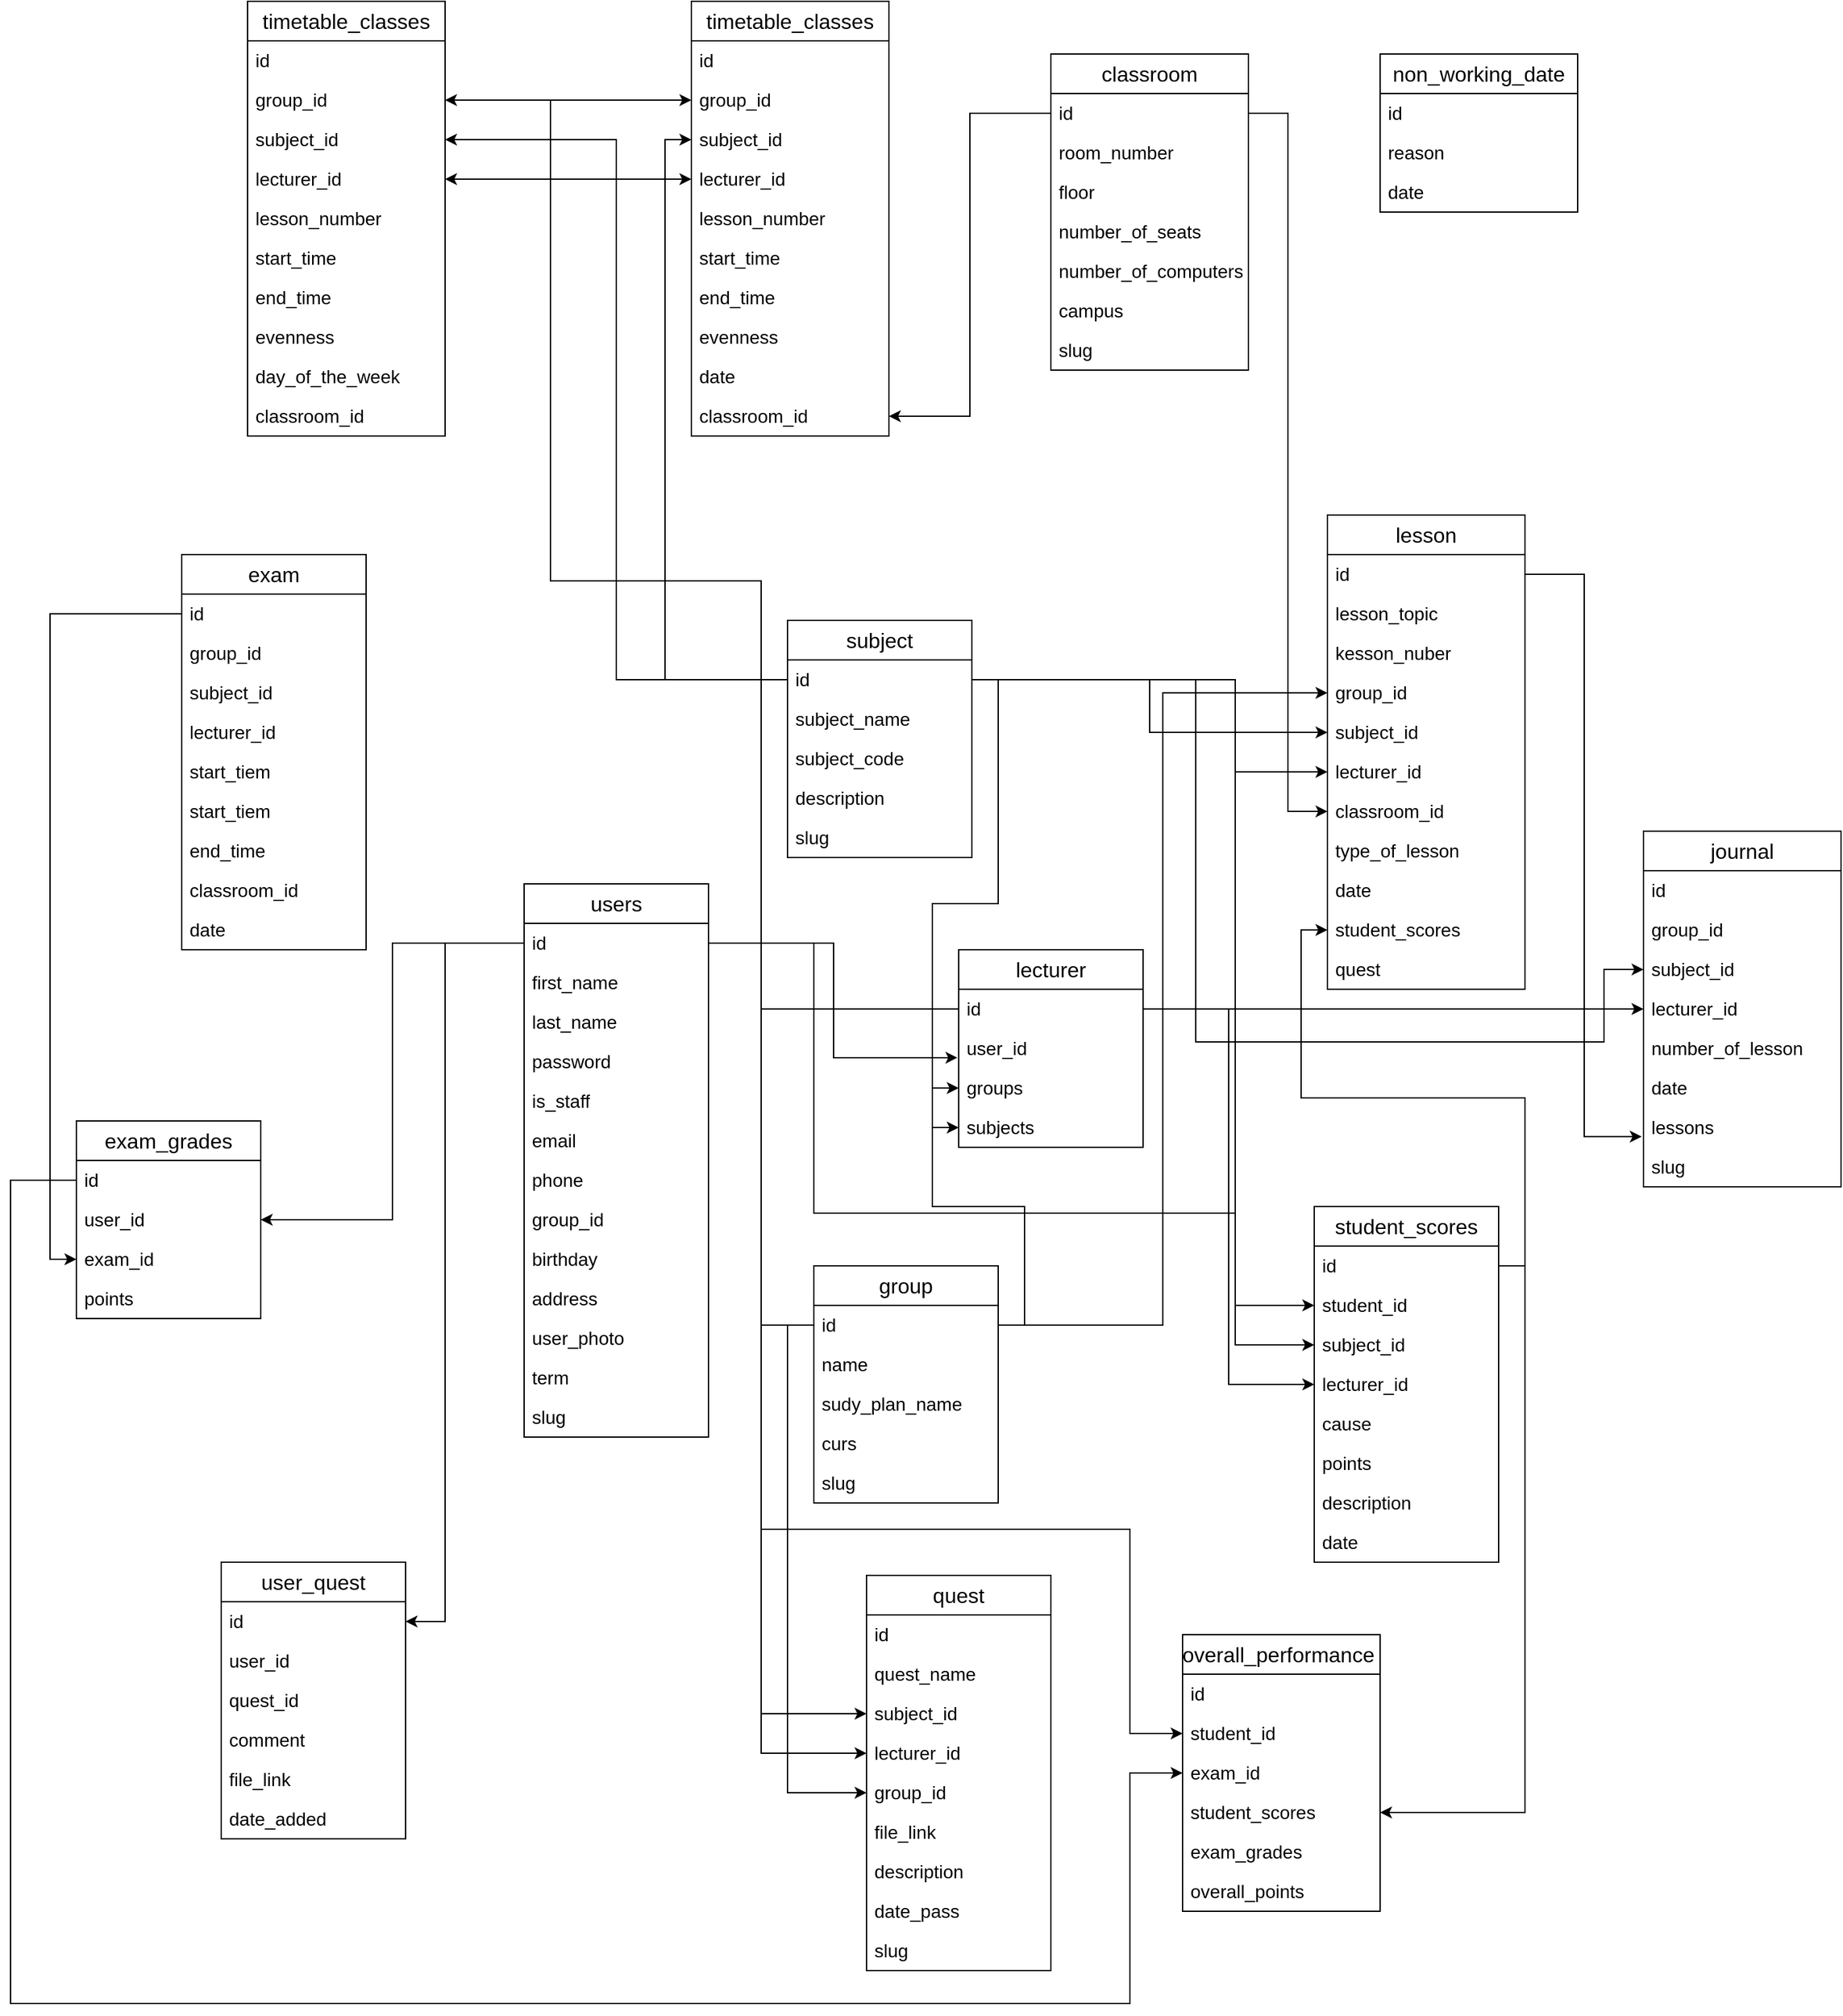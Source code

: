 <mxfile version="21.2.8" type="device">
  <diagram name="Страница 1" id="Urx2B4yr2qLb3wUdU0Nw">
    <mxGraphModel dx="2593" dy="2674" grid="1" gridSize="10" guides="1" tooltips="1" connect="1" arrows="1" fold="1" page="1" pageScale="1" pageWidth="827" pageHeight="1169" math="0" shadow="0">
      <root>
        <mxCell id="0" />
        <mxCell id="1" parent="0" />
        <mxCell id="ujHl2vr5YIRKrzk3pM5S-1" value="&lt;font style=&quot;font-size: 16px;&quot;&gt;users&lt;/font&gt;" style="swimlane;fontStyle=0;childLayout=stackLayout;horizontal=1;startSize=30;horizontalStack=0;resizeParent=1;resizeParentMax=0;resizeLast=0;collapsible=1;marginBottom=0;whiteSpace=wrap;html=1;" vertex="1" parent="1">
          <mxGeometry x="700" y="310" width="140" height="420" as="geometry" />
        </mxCell>
        <mxCell id="ujHl2vr5YIRKrzk3pM5S-2" value="&lt;font style=&quot;font-size: 14px;&quot;&gt;id&lt;/font&gt;" style="text;strokeColor=none;fillColor=none;align=left;verticalAlign=middle;spacingLeft=4;spacingRight=4;overflow=hidden;points=[[0,0.5],[1,0.5]];portConstraint=eastwest;rotatable=0;whiteSpace=wrap;html=1;" vertex="1" parent="ujHl2vr5YIRKrzk3pM5S-1">
          <mxGeometry y="30" width="140" height="30" as="geometry" />
        </mxCell>
        <mxCell id="ujHl2vr5YIRKrzk3pM5S-3" value="&lt;font style=&quot;font-size: 14px;&quot;&gt;first_name&lt;/font&gt;" style="text;strokeColor=none;fillColor=none;align=left;verticalAlign=middle;spacingLeft=4;spacingRight=4;overflow=hidden;points=[[0,0.5],[1,0.5]];portConstraint=eastwest;rotatable=0;whiteSpace=wrap;html=1;" vertex="1" parent="ujHl2vr5YIRKrzk3pM5S-1">
          <mxGeometry y="60" width="140" height="30" as="geometry" />
        </mxCell>
        <mxCell id="ujHl2vr5YIRKrzk3pM5S-4" value="&lt;font style=&quot;font-size: 14px;&quot;&gt;last_name&lt;/font&gt;" style="text;strokeColor=none;fillColor=none;align=left;verticalAlign=middle;spacingLeft=4;spacingRight=4;overflow=hidden;points=[[0,0.5],[1,0.5]];portConstraint=eastwest;rotatable=0;whiteSpace=wrap;html=1;" vertex="1" parent="ujHl2vr5YIRKrzk3pM5S-1">
          <mxGeometry y="90" width="140" height="30" as="geometry" />
        </mxCell>
        <mxCell id="ujHl2vr5YIRKrzk3pM5S-5" value="&lt;font style=&quot;font-size: 14px;&quot;&gt;password&lt;/font&gt;" style="text;strokeColor=none;fillColor=none;align=left;verticalAlign=middle;spacingLeft=4;spacingRight=4;overflow=hidden;points=[[0,0.5],[1,0.5]];portConstraint=eastwest;rotatable=0;whiteSpace=wrap;html=1;" vertex="1" parent="ujHl2vr5YIRKrzk3pM5S-1">
          <mxGeometry y="120" width="140" height="30" as="geometry" />
        </mxCell>
        <mxCell id="ujHl2vr5YIRKrzk3pM5S-6" value="&lt;font style=&quot;font-size: 14px;&quot;&gt;is_staff&lt;/font&gt;" style="text;strokeColor=none;fillColor=none;align=left;verticalAlign=middle;spacingLeft=4;spacingRight=4;overflow=hidden;points=[[0,0.5],[1,0.5]];portConstraint=eastwest;rotatable=0;whiteSpace=wrap;html=1;" vertex="1" parent="ujHl2vr5YIRKrzk3pM5S-1">
          <mxGeometry y="150" width="140" height="30" as="geometry" />
        </mxCell>
        <mxCell id="ujHl2vr5YIRKrzk3pM5S-7" value="&lt;font style=&quot;font-size: 14px;&quot;&gt;email&lt;/font&gt;" style="text;strokeColor=none;fillColor=none;align=left;verticalAlign=middle;spacingLeft=4;spacingRight=4;overflow=hidden;points=[[0,0.5],[1,0.5]];portConstraint=eastwest;rotatable=0;whiteSpace=wrap;html=1;" vertex="1" parent="ujHl2vr5YIRKrzk3pM5S-1">
          <mxGeometry y="180" width="140" height="30" as="geometry" />
        </mxCell>
        <mxCell id="ujHl2vr5YIRKrzk3pM5S-8" value="&lt;font style=&quot;font-size: 14px;&quot;&gt;phone&lt;/font&gt;" style="text;strokeColor=none;fillColor=none;align=left;verticalAlign=middle;spacingLeft=4;spacingRight=4;overflow=hidden;points=[[0,0.5],[1,0.5]];portConstraint=eastwest;rotatable=0;whiteSpace=wrap;html=1;" vertex="1" parent="ujHl2vr5YIRKrzk3pM5S-1">
          <mxGeometry y="210" width="140" height="30" as="geometry" />
        </mxCell>
        <mxCell id="ujHl2vr5YIRKrzk3pM5S-9" value="&lt;font style=&quot;font-size: 14px;&quot;&gt;group_id&lt;/font&gt;" style="text;strokeColor=none;fillColor=none;align=left;verticalAlign=middle;spacingLeft=4;spacingRight=4;overflow=hidden;points=[[0,0.5],[1,0.5]];portConstraint=eastwest;rotatable=0;whiteSpace=wrap;html=1;" vertex="1" parent="ujHl2vr5YIRKrzk3pM5S-1">
          <mxGeometry y="240" width="140" height="30" as="geometry" />
        </mxCell>
        <mxCell id="ujHl2vr5YIRKrzk3pM5S-10" value="&lt;font style=&quot;font-size: 14px;&quot;&gt;birthday&lt;/font&gt;" style="text;strokeColor=none;fillColor=none;align=left;verticalAlign=middle;spacingLeft=4;spacingRight=4;overflow=hidden;points=[[0,0.5],[1,0.5]];portConstraint=eastwest;rotatable=0;whiteSpace=wrap;html=1;" vertex="1" parent="ujHl2vr5YIRKrzk3pM5S-1">
          <mxGeometry y="270" width="140" height="30" as="geometry" />
        </mxCell>
        <mxCell id="ujHl2vr5YIRKrzk3pM5S-11" value="&lt;font style=&quot;font-size: 14px;&quot;&gt;address&lt;/font&gt;" style="text;strokeColor=none;fillColor=none;align=left;verticalAlign=middle;spacingLeft=4;spacingRight=4;overflow=hidden;points=[[0,0.5],[1,0.5]];portConstraint=eastwest;rotatable=0;whiteSpace=wrap;html=1;" vertex="1" parent="ujHl2vr5YIRKrzk3pM5S-1">
          <mxGeometry y="300" width="140" height="30" as="geometry" />
        </mxCell>
        <mxCell id="ujHl2vr5YIRKrzk3pM5S-12" value="&lt;font style=&quot;font-size: 14px;&quot;&gt;user_photo&lt;/font&gt;" style="text;strokeColor=none;fillColor=none;align=left;verticalAlign=middle;spacingLeft=4;spacingRight=4;overflow=hidden;points=[[0,0.5],[1,0.5]];portConstraint=eastwest;rotatable=0;whiteSpace=wrap;html=1;" vertex="1" parent="ujHl2vr5YIRKrzk3pM5S-1">
          <mxGeometry y="330" width="140" height="30" as="geometry" />
        </mxCell>
        <mxCell id="ujHl2vr5YIRKrzk3pM5S-13" value="&lt;font style=&quot;font-size: 14px;&quot;&gt;term&lt;/font&gt;" style="text;strokeColor=none;fillColor=none;align=left;verticalAlign=middle;spacingLeft=4;spacingRight=4;overflow=hidden;points=[[0,0.5],[1,0.5]];portConstraint=eastwest;rotatable=0;whiteSpace=wrap;html=1;" vertex="1" parent="ujHl2vr5YIRKrzk3pM5S-1">
          <mxGeometry y="360" width="140" height="30" as="geometry" />
        </mxCell>
        <mxCell id="ujHl2vr5YIRKrzk3pM5S-14" value="&lt;font style=&quot;font-size: 14px;&quot;&gt;slug&lt;/font&gt;" style="text;strokeColor=none;fillColor=none;align=left;verticalAlign=middle;spacingLeft=4;spacingRight=4;overflow=hidden;points=[[0,0.5],[1,0.5]];portConstraint=eastwest;rotatable=0;whiteSpace=wrap;html=1;" vertex="1" parent="ujHl2vr5YIRKrzk3pM5S-1">
          <mxGeometry y="390" width="140" height="30" as="geometry" />
        </mxCell>
        <mxCell id="ujHl2vr5YIRKrzk3pM5S-15" value="&lt;font style=&quot;font-size: 16px;&quot;&gt;group&lt;/font&gt;" style="swimlane;fontStyle=0;childLayout=stackLayout;horizontal=1;startSize=30;horizontalStack=0;resizeParent=1;resizeParentMax=0;resizeLast=0;collapsible=1;marginBottom=0;whiteSpace=wrap;html=1;" vertex="1" parent="1">
          <mxGeometry x="920" y="600" width="140" height="180" as="geometry" />
        </mxCell>
        <mxCell id="ujHl2vr5YIRKrzk3pM5S-16" value="&lt;font style=&quot;font-size: 14px;&quot;&gt;id&lt;/font&gt;" style="text;strokeColor=none;fillColor=none;align=left;verticalAlign=middle;spacingLeft=4;spacingRight=4;overflow=hidden;points=[[0,0.5],[1,0.5]];portConstraint=eastwest;rotatable=0;whiteSpace=wrap;html=1;" vertex="1" parent="ujHl2vr5YIRKrzk3pM5S-15">
          <mxGeometry y="30" width="140" height="30" as="geometry" />
        </mxCell>
        <mxCell id="ujHl2vr5YIRKrzk3pM5S-17" value="&lt;font style=&quot;font-size: 14px;&quot;&gt;name&lt;/font&gt;" style="text;strokeColor=none;fillColor=none;align=left;verticalAlign=middle;spacingLeft=4;spacingRight=4;overflow=hidden;points=[[0,0.5],[1,0.5]];portConstraint=eastwest;rotatable=0;whiteSpace=wrap;html=1;" vertex="1" parent="ujHl2vr5YIRKrzk3pM5S-15">
          <mxGeometry y="60" width="140" height="30" as="geometry" />
        </mxCell>
        <mxCell id="ujHl2vr5YIRKrzk3pM5S-18" value="&lt;span style=&quot;font-size: 14px;&quot;&gt;sudy_plan_name&lt;/span&gt;" style="text;strokeColor=none;fillColor=none;align=left;verticalAlign=middle;spacingLeft=4;spacingRight=4;overflow=hidden;points=[[0,0.5],[1,0.5]];portConstraint=eastwest;rotatable=0;whiteSpace=wrap;html=1;" vertex="1" parent="ujHl2vr5YIRKrzk3pM5S-15">
          <mxGeometry y="90" width="140" height="30" as="geometry" />
        </mxCell>
        <mxCell id="ujHl2vr5YIRKrzk3pM5S-19" value="&lt;font style=&quot;font-size: 14px;&quot;&gt;curs&lt;/font&gt;" style="text;strokeColor=none;fillColor=none;align=left;verticalAlign=middle;spacingLeft=4;spacingRight=4;overflow=hidden;points=[[0,0.5],[1,0.5]];portConstraint=eastwest;rotatable=0;whiteSpace=wrap;html=1;" vertex="1" parent="ujHl2vr5YIRKrzk3pM5S-15">
          <mxGeometry y="120" width="140" height="30" as="geometry" />
        </mxCell>
        <mxCell id="ujHl2vr5YIRKrzk3pM5S-20" value="&lt;font style=&quot;font-size: 14px;&quot;&gt;slug&lt;/font&gt;" style="text;strokeColor=none;fillColor=none;align=left;verticalAlign=middle;spacingLeft=4;spacingRight=4;overflow=hidden;points=[[0,0.5],[1,0.5]];portConstraint=eastwest;rotatable=0;whiteSpace=wrap;html=1;" vertex="1" parent="ujHl2vr5YIRKrzk3pM5S-15">
          <mxGeometry y="150" width="140" height="30" as="geometry" />
        </mxCell>
        <mxCell id="ujHl2vr5YIRKrzk3pM5S-22" value="&lt;font style=&quot;font-size: 16px;&quot;&gt;subject&lt;/font&gt;" style="swimlane;fontStyle=0;childLayout=stackLayout;horizontal=1;startSize=30;horizontalStack=0;resizeParent=1;resizeParentMax=0;resizeLast=0;collapsible=1;marginBottom=0;whiteSpace=wrap;html=1;" vertex="1" parent="1">
          <mxGeometry x="900" y="110" width="140" height="180" as="geometry" />
        </mxCell>
        <mxCell id="ujHl2vr5YIRKrzk3pM5S-23" value="&lt;font style=&quot;font-size: 14px;&quot;&gt;id&lt;/font&gt;" style="text;strokeColor=none;fillColor=none;align=left;verticalAlign=middle;spacingLeft=4;spacingRight=4;overflow=hidden;points=[[0,0.5],[1,0.5]];portConstraint=eastwest;rotatable=0;whiteSpace=wrap;html=1;" vertex="1" parent="ujHl2vr5YIRKrzk3pM5S-22">
          <mxGeometry y="30" width="140" height="30" as="geometry" />
        </mxCell>
        <mxCell id="ujHl2vr5YIRKrzk3pM5S-24" value="&lt;font style=&quot;font-size: 14px;&quot;&gt;subject_name&lt;/font&gt;" style="text;strokeColor=none;fillColor=none;align=left;verticalAlign=middle;spacingLeft=4;spacingRight=4;overflow=hidden;points=[[0,0.5],[1,0.5]];portConstraint=eastwest;rotatable=0;whiteSpace=wrap;html=1;" vertex="1" parent="ujHl2vr5YIRKrzk3pM5S-22">
          <mxGeometry y="60" width="140" height="30" as="geometry" />
        </mxCell>
        <mxCell id="ujHl2vr5YIRKrzk3pM5S-25" value="&lt;span style=&quot;font-size: 14px;&quot;&gt;subject_code&lt;/span&gt;" style="text;strokeColor=none;fillColor=none;align=left;verticalAlign=middle;spacingLeft=4;spacingRight=4;overflow=hidden;points=[[0,0.5],[1,0.5]];portConstraint=eastwest;rotatable=0;whiteSpace=wrap;html=1;" vertex="1" parent="ujHl2vr5YIRKrzk3pM5S-22">
          <mxGeometry y="90" width="140" height="30" as="geometry" />
        </mxCell>
        <mxCell id="ujHl2vr5YIRKrzk3pM5S-26" value="&lt;font style=&quot;font-size: 14px;&quot;&gt;description&amp;nbsp;&lt;/font&gt;" style="text;strokeColor=none;fillColor=none;align=left;verticalAlign=middle;spacingLeft=4;spacingRight=4;overflow=hidden;points=[[0,0.5],[1,0.5]];portConstraint=eastwest;rotatable=0;whiteSpace=wrap;html=1;" vertex="1" parent="ujHl2vr5YIRKrzk3pM5S-22">
          <mxGeometry y="120" width="140" height="30" as="geometry" />
        </mxCell>
        <mxCell id="ujHl2vr5YIRKrzk3pM5S-27" value="&lt;font style=&quot;font-size: 14px;&quot;&gt;slug&lt;/font&gt;" style="text;strokeColor=none;fillColor=none;align=left;verticalAlign=middle;spacingLeft=4;spacingRight=4;overflow=hidden;points=[[0,0.5],[1,0.5]];portConstraint=eastwest;rotatable=0;whiteSpace=wrap;html=1;" vertex="1" parent="ujHl2vr5YIRKrzk3pM5S-22">
          <mxGeometry y="150" width="140" height="30" as="geometry" />
        </mxCell>
        <mxCell id="ujHl2vr5YIRKrzk3pM5S-28" value="&lt;font style=&quot;font-size: 16px;&quot;&gt;lecturer&lt;/font&gt;" style="swimlane;fontStyle=0;childLayout=stackLayout;horizontal=1;startSize=30;horizontalStack=0;resizeParent=1;resizeParentMax=0;resizeLast=0;collapsible=1;marginBottom=0;whiteSpace=wrap;html=1;" vertex="1" parent="1">
          <mxGeometry x="1030" y="360" width="140" height="150" as="geometry" />
        </mxCell>
        <mxCell id="ujHl2vr5YIRKrzk3pM5S-29" value="&lt;font style=&quot;font-size: 14px;&quot;&gt;id&lt;/font&gt;" style="text;strokeColor=none;fillColor=none;align=left;verticalAlign=middle;spacingLeft=4;spacingRight=4;overflow=hidden;points=[[0,0.5],[1,0.5]];portConstraint=eastwest;rotatable=0;whiteSpace=wrap;html=1;" vertex="1" parent="ujHl2vr5YIRKrzk3pM5S-28">
          <mxGeometry y="30" width="140" height="30" as="geometry" />
        </mxCell>
        <mxCell id="ujHl2vr5YIRKrzk3pM5S-30" value="&lt;font style=&quot;font-size: 14px;&quot;&gt;user_id&lt;/font&gt;" style="text;strokeColor=none;fillColor=none;align=left;verticalAlign=middle;spacingLeft=4;spacingRight=4;overflow=hidden;points=[[0,0.5],[1,0.5]];portConstraint=eastwest;rotatable=0;whiteSpace=wrap;html=1;" vertex="1" parent="ujHl2vr5YIRKrzk3pM5S-28">
          <mxGeometry y="60" width="140" height="30" as="geometry" />
        </mxCell>
        <mxCell id="ujHl2vr5YIRKrzk3pM5S-31" value="&lt;span style=&quot;font-size: 14px;&quot;&gt;groups&amp;nbsp;&lt;/span&gt;" style="text;strokeColor=none;fillColor=none;align=left;verticalAlign=middle;spacingLeft=4;spacingRight=4;overflow=hidden;points=[[0,0.5],[1,0.5]];portConstraint=eastwest;rotatable=0;whiteSpace=wrap;html=1;" vertex="1" parent="ujHl2vr5YIRKrzk3pM5S-28">
          <mxGeometry y="90" width="140" height="30" as="geometry" />
        </mxCell>
        <mxCell id="ujHl2vr5YIRKrzk3pM5S-32" value="&lt;font style=&quot;font-size: 14px;&quot;&gt;subjects&lt;/font&gt;" style="text;strokeColor=none;fillColor=none;align=left;verticalAlign=middle;spacingLeft=4;spacingRight=4;overflow=hidden;points=[[0,0.5],[1,0.5]];portConstraint=eastwest;rotatable=0;whiteSpace=wrap;html=1;" vertex="1" parent="ujHl2vr5YIRKrzk3pM5S-28">
          <mxGeometry y="120" width="140" height="30" as="geometry" />
        </mxCell>
        <mxCell id="ujHl2vr5YIRKrzk3pM5S-36" value="&lt;font style=&quot;font-size: 16px;&quot;&gt;student_scores&lt;/font&gt;" style="swimlane;fontStyle=0;childLayout=stackLayout;horizontal=1;startSize=30;horizontalStack=0;resizeParent=1;resizeParentMax=0;resizeLast=0;collapsible=1;marginBottom=0;whiteSpace=wrap;html=1;" vertex="1" parent="1">
          <mxGeometry x="1300" y="555" width="140" height="270" as="geometry" />
        </mxCell>
        <mxCell id="ujHl2vr5YIRKrzk3pM5S-37" value="&lt;font style=&quot;font-size: 14px;&quot;&gt;id&lt;/font&gt;" style="text;strokeColor=none;fillColor=none;align=left;verticalAlign=middle;spacingLeft=4;spacingRight=4;overflow=hidden;points=[[0,0.5],[1,0.5]];portConstraint=eastwest;rotatable=0;whiteSpace=wrap;html=1;" vertex="1" parent="ujHl2vr5YIRKrzk3pM5S-36">
          <mxGeometry y="30" width="140" height="30" as="geometry" />
        </mxCell>
        <mxCell id="ujHl2vr5YIRKrzk3pM5S-38" value="&lt;font style=&quot;font-size: 14px;&quot;&gt;student_id&lt;/font&gt;" style="text;strokeColor=none;fillColor=none;align=left;verticalAlign=middle;spacingLeft=4;spacingRight=4;overflow=hidden;points=[[0,0.5],[1,0.5]];portConstraint=eastwest;rotatable=0;whiteSpace=wrap;html=1;" vertex="1" parent="ujHl2vr5YIRKrzk3pM5S-36">
          <mxGeometry y="60" width="140" height="30" as="geometry" />
        </mxCell>
        <mxCell id="ujHl2vr5YIRKrzk3pM5S-39" value="&lt;span style=&quot;font-size: 14px;&quot;&gt;subject_id&lt;/span&gt;" style="text;strokeColor=none;fillColor=none;align=left;verticalAlign=middle;spacingLeft=4;spacingRight=4;overflow=hidden;points=[[0,0.5],[1,0.5]];portConstraint=eastwest;rotatable=0;whiteSpace=wrap;html=1;" vertex="1" parent="ujHl2vr5YIRKrzk3pM5S-36">
          <mxGeometry y="90" width="140" height="30" as="geometry" />
        </mxCell>
        <mxCell id="ujHl2vr5YIRKrzk3pM5S-40" value="&lt;font style=&quot;font-size: 14px;&quot;&gt;lecturer_id&lt;/font&gt;" style="text;strokeColor=none;fillColor=none;align=left;verticalAlign=middle;spacingLeft=4;spacingRight=4;overflow=hidden;points=[[0,0.5],[1,0.5]];portConstraint=eastwest;rotatable=0;whiteSpace=wrap;html=1;" vertex="1" parent="ujHl2vr5YIRKrzk3pM5S-36">
          <mxGeometry y="120" width="140" height="30" as="geometry" />
        </mxCell>
        <mxCell id="ujHl2vr5YIRKrzk3pM5S-41" value="&lt;font style=&quot;font-size: 14px;&quot;&gt;cause&lt;/font&gt;" style="text;strokeColor=none;fillColor=none;align=left;verticalAlign=middle;spacingLeft=4;spacingRight=4;overflow=hidden;points=[[0,0.5],[1,0.5]];portConstraint=eastwest;rotatable=0;whiteSpace=wrap;html=1;" vertex="1" parent="ujHl2vr5YIRKrzk3pM5S-36">
          <mxGeometry y="150" width="140" height="30" as="geometry" />
        </mxCell>
        <mxCell id="ujHl2vr5YIRKrzk3pM5S-42" value="&lt;font style=&quot;font-size: 14px;&quot;&gt;points&lt;/font&gt;" style="text;strokeColor=none;fillColor=none;align=left;verticalAlign=middle;spacingLeft=4;spacingRight=4;overflow=hidden;points=[[0,0.5],[1,0.5]];portConstraint=eastwest;rotatable=0;whiteSpace=wrap;html=1;" vertex="1" parent="ujHl2vr5YIRKrzk3pM5S-36">
          <mxGeometry y="180" width="140" height="30" as="geometry" />
        </mxCell>
        <mxCell id="ujHl2vr5YIRKrzk3pM5S-43" value="&lt;font style=&quot;font-size: 14px;&quot;&gt;description&lt;/font&gt;" style="text;strokeColor=none;fillColor=none;align=left;verticalAlign=middle;spacingLeft=4;spacingRight=4;overflow=hidden;points=[[0,0.5],[1,0.5]];portConstraint=eastwest;rotatable=0;whiteSpace=wrap;html=1;" vertex="1" parent="ujHl2vr5YIRKrzk3pM5S-36">
          <mxGeometry y="210" width="140" height="30" as="geometry" />
        </mxCell>
        <mxCell id="ujHl2vr5YIRKrzk3pM5S-44" value="&lt;font style=&quot;font-size: 14px;&quot;&gt;date&lt;/font&gt;" style="text;strokeColor=none;fillColor=none;align=left;verticalAlign=middle;spacingLeft=4;spacingRight=4;overflow=hidden;points=[[0,0.5],[1,0.5]];portConstraint=eastwest;rotatable=0;whiteSpace=wrap;html=1;" vertex="1" parent="ujHl2vr5YIRKrzk3pM5S-36">
          <mxGeometry y="240" width="140" height="30" as="geometry" />
        </mxCell>
        <mxCell id="ujHl2vr5YIRKrzk3pM5S-59" value="&lt;font style=&quot;font-size: 16px;&quot;&gt;exam_grades&lt;/font&gt;" style="swimlane;fontStyle=0;childLayout=stackLayout;horizontal=1;startSize=30;horizontalStack=0;resizeParent=1;resizeParentMax=0;resizeLast=0;collapsible=1;marginBottom=0;whiteSpace=wrap;html=1;" vertex="1" parent="1">
          <mxGeometry x="360" y="490" width="140" height="150" as="geometry" />
        </mxCell>
        <mxCell id="ujHl2vr5YIRKrzk3pM5S-60" value="&lt;font style=&quot;font-size: 14px;&quot;&gt;id&lt;/font&gt;" style="text;strokeColor=none;fillColor=none;align=left;verticalAlign=middle;spacingLeft=4;spacingRight=4;overflow=hidden;points=[[0,0.5],[1,0.5]];portConstraint=eastwest;rotatable=0;whiteSpace=wrap;html=1;" vertex="1" parent="ujHl2vr5YIRKrzk3pM5S-59">
          <mxGeometry y="30" width="140" height="30" as="geometry" />
        </mxCell>
        <mxCell id="ujHl2vr5YIRKrzk3pM5S-61" value="&lt;font style=&quot;font-size: 14px;&quot;&gt;user_id&lt;/font&gt;" style="text;strokeColor=none;fillColor=none;align=left;verticalAlign=middle;spacingLeft=4;spacingRight=4;overflow=hidden;points=[[0,0.5],[1,0.5]];portConstraint=eastwest;rotatable=0;whiteSpace=wrap;html=1;" vertex="1" parent="ujHl2vr5YIRKrzk3pM5S-59">
          <mxGeometry y="60" width="140" height="30" as="geometry" />
        </mxCell>
        <mxCell id="ujHl2vr5YIRKrzk3pM5S-62" value="&lt;span style=&quot;font-size: 14px;&quot;&gt;exam_id&lt;/span&gt;" style="text;strokeColor=none;fillColor=none;align=left;verticalAlign=middle;spacingLeft=4;spacingRight=4;overflow=hidden;points=[[0,0.5],[1,0.5]];portConstraint=eastwest;rotatable=0;whiteSpace=wrap;html=1;" vertex="1" parent="ujHl2vr5YIRKrzk3pM5S-59">
          <mxGeometry y="90" width="140" height="30" as="geometry" />
        </mxCell>
        <mxCell id="ujHl2vr5YIRKrzk3pM5S-63" value="&lt;font style=&quot;font-size: 14px;&quot;&gt;points&lt;/font&gt;" style="text;strokeColor=none;fillColor=none;align=left;verticalAlign=middle;spacingLeft=4;spacingRight=4;overflow=hidden;points=[[0,0.5],[1,0.5]];portConstraint=eastwest;rotatable=0;whiteSpace=wrap;html=1;" vertex="1" parent="ujHl2vr5YIRKrzk3pM5S-59">
          <mxGeometry y="120" width="140" height="30" as="geometry" />
        </mxCell>
        <mxCell id="ujHl2vr5YIRKrzk3pM5S-64" value="&lt;font style=&quot;font-size: 16px;&quot;&gt;overall_performance&amp;nbsp;&lt;/font&gt;" style="swimlane;fontStyle=0;childLayout=stackLayout;horizontal=1;startSize=30;horizontalStack=0;resizeParent=1;resizeParentMax=0;resizeLast=0;collapsible=1;marginBottom=0;whiteSpace=wrap;html=1;" vertex="1" parent="1">
          <mxGeometry x="1200" y="880" width="150" height="210" as="geometry" />
        </mxCell>
        <mxCell id="ujHl2vr5YIRKrzk3pM5S-65" value="&lt;font style=&quot;font-size: 14px;&quot;&gt;id&lt;/font&gt;" style="text;strokeColor=none;fillColor=none;align=left;verticalAlign=middle;spacingLeft=4;spacingRight=4;overflow=hidden;points=[[0,0.5],[1,0.5]];portConstraint=eastwest;rotatable=0;whiteSpace=wrap;html=1;" vertex="1" parent="ujHl2vr5YIRKrzk3pM5S-64">
          <mxGeometry y="30" width="150" height="30" as="geometry" />
        </mxCell>
        <mxCell id="ujHl2vr5YIRKrzk3pM5S-66" value="&lt;font style=&quot;font-size: 14px;&quot;&gt;student_id&lt;/font&gt;" style="text;strokeColor=none;fillColor=none;align=left;verticalAlign=middle;spacingLeft=4;spacingRight=4;overflow=hidden;points=[[0,0.5],[1,0.5]];portConstraint=eastwest;rotatable=0;whiteSpace=wrap;html=1;" vertex="1" parent="ujHl2vr5YIRKrzk3pM5S-64">
          <mxGeometry y="60" width="150" height="30" as="geometry" />
        </mxCell>
        <mxCell id="ujHl2vr5YIRKrzk3pM5S-67" value="&lt;span style=&quot;font-size: 14px;&quot;&gt;exam_id&lt;/span&gt;" style="text;strokeColor=none;fillColor=none;align=left;verticalAlign=middle;spacingLeft=4;spacingRight=4;overflow=hidden;points=[[0,0.5],[1,0.5]];portConstraint=eastwest;rotatable=0;whiteSpace=wrap;html=1;" vertex="1" parent="ujHl2vr5YIRKrzk3pM5S-64">
          <mxGeometry y="90" width="150" height="30" as="geometry" />
        </mxCell>
        <mxCell id="ujHl2vr5YIRKrzk3pM5S-68" value="&lt;font style=&quot;font-size: 14px;&quot;&gt;student_scores&lt;/font&gt;" style="text;strokeColor=none;fillColor=none;align=left;verticalAlign=middle;spacingLeft=4;spacingRight=4;overflow=hidden;points=[[0,0.5],[1,0.5]];portConstraint=eastwest;rotatable=0;whiteSpace=wrap;html=1;" vertex="1" parent="ujHl2vr5YIRKrzk3pM5S-64">
          <mxGeometry y="120" width="150" height="30" as="geometry" />
        </mxCell>
        <mxCell id="ujHl2vr5YIRKrzk3pM5S-70" value="&lt;font style=&quot;font-size: 14px;&quot;&gt;exam_grades&lt;/font&gt;" style="text;strokeColor=none;fillColor=none;align=left;verticalAlign=middle;spacingLeft=4;spacingRight=4;overflow=hidden;points=[[0,0.5],[1,0.5]];portConstraint=eastwest;rotatable=0;whiteSpace=wrap;html=1;" vertex="1" parent="ujHl2vr5YIRKrzk3pM5S-64">
          <mxGeometry y="150" width="150" height="30" as="geometry" />
        </mxCell>
        <mxCell id="ujHl2vr5YIRKrzk3pM5S-71" value="&lt;font style=&quot;font-size: 14px;&quot;&gt;overall_points&lt;/font&gt;" style="text;strokeColor=none;fillColor=none;align=left;verticalAlign=middle;spacingLeft=4;spacingRight=4;overflow=hidden;points=[[0,0.5],[1,0.5]];portConstraint=eastwest;rotatable=0;whiteSpace=wrap;html=1;" vertex="1" parent="ujHl2vr5YIRKrzk3pM5S-64">
          <mxGeometry y="180" width="150" height="30" as="geometry" />
        </mxCell>
        <mxCell id="ujHl2vr5YIRKrzk3pM5S-72" value="&lt;font style=&quot;font-size: 16px;&quot;&gt;quest&lt;/font&gt;" style="swimlane;fontStyle=0;childLayout=stackLayout;horizontal=1;startSize=30;horizontalStack=0;resizeParent=1;resizeParentMax=0;resizeLast=0;collapsible=1;marginBottom=0;whiteSpace=wrap;html=1;" vertex="1" parent="1">
          <mxGeometry x="960" y="835" width="140" height="300" as="geometry" />
        </mxCell>
        <mxCell id="ujHl2vr5YIRKrzk3pM5S-73" value="&lt;font style=&quot;font-size: 14px;&quot;&gt;id&lt;/font&gt;" style="text;strokeColor=none;fillColor=none;align=left;verticalAlign=middle;spacingLeft=4;spacingRight=4;overflow=hidden;points=[[0,0.5],[1,0.5]];portConstraint=eastwest;rotatable=0;whiteSpace=wrap;html=1;" vertex="1" parent="ujHl2vr5YIRKrzk3pM5S-72">
          <mxGeometry y="30" width="140" height="30" as="geometry" />
        </mxCell>
        <mxCell id="ujHl2vr5YIRKrzk3pM5S-74" value="&lt;font style=&quot;font-size: 14px;&quot;&gt;quest_name&lt;/font&gt;" style="text;strokeColor=none;fillColor=none;align=left;verticalAlign=middle;spacingLeft=4;spacingRight=4;overflow=hidden;points=[[0,0.5],[1,0.5]];portConstraint=eastwest;rotatable=0;whiteSpace=wrap;html=1;" vertex="1" parent="ujHl2vr5YIRKrzk3pM5S-72">
          <mxGeometry y="60" width="140" height="30" as="geometry" />
        </mxCell>
        <mxCell id="ujHl2vr5YIRKrzk3pM5S-75" value="&lt;span style=&quot;font-size: 14px;&quot;&gt;subject_id&lt;/span&gt;" style="text;strokeColor=none;fillColor=none;align=left;verticalAlign=middle;spacingLeft=4;spacingRight=4;overflow=hidden;points=[[0,0.5],[1,0.5]];portConstraint=eastwest;rotatable=0;whiteSpace=wrap;html=1;" vertex="1" parent="ujHl2vr5YIRKrzk3pM5S-72">
          <mxGeometry y="90" width="140" height="30" as="geometry" />
        </mxCell>
        <mxCell id="ujHl2vr5YIRKrzk3pM5S-76" value="&lt;font style=&quot;font-size: 14px;&quot;&gt;lecturer_id&lt;/font&gt;" style="text;strokeColor=none;fillColor=none;align=left;verticalAlign=middle;spacingLeft=4;spacingRight=4;overflow=hidden;points=[[0,0.5],[1,0.5]];portConstraint=eastwest;rotatable=0;whiteSpace=wrap;html=1;" vertex="1" parent="ujHl2vr5YIRKrzk3pM5S-72">
          <mxGeometry y="120" width="140" height="30" as="geometry" />
        </mxCell>
        <mxCell id="ujHl2vr5YIRKrzk3pM5S-77" value="&lt;font style=&quot;font-size: 14px;&quot;&gt;group_id&lt;/font&gt;" style="text;strokeColor=none;fillColor=none;align=left;verticalAlign=middle;spacingLeft=4;spacingRight=4;overflow=hidden;points=[[0,0.5],[1,0.5]];portConstraint=eastwest;rotatable=0;whiteSpace=wrap;html=1;" vertex="1" parent="ujHl2vr5YIRKrzk3pM5S-72">
          <mxGeometry y="150" width="140" height="30" as="geometry" />
        </mxCell>
        <mxCell id="ujHl2vr5YIRKrzk3pM5S-78" value="&lt;font style=&quot;font-size: 14px;&quot;&gt;file_link&lt;/font&gt;" style="text;strokeColor=none;fillColor=none;align=left;verticalAlign=middle;spacingLeft=4;spacingRight=4;overflow=hidden;points=[[0,0.5],[1,0.5]];portConstraint=eastwest;rotatable=0;whiteSpace=wrap;html=1;" vertex="1" parent="ujHl2vr5YIRKrzk3pM5S-72">
          <mxGeometry y="180" width="140" height="30" as="geometry" />
        </mxCell>
        <mxCell id="ujHl2vr5YIRKrzk3pM5S-79" value="&lt;font style=&quot;font-size: 14px;&quot;&gt;description&lt;/font&gt;" style="text;strokeColor=none;fillColor=none;align=left;verticalAlign=middle;spacingLeft=4;spacingRight=4;overflow=hidden;points=[[0,0.5],[1,0.5]];portConstraint=eastwest;rotatable=0;whiteSpace=wrap;html=1;" vertex="1" parent="ujHl2vr5YIRKrzk3pM5S-72">
          <mxGeometry y="210" width="140" height="30" as="geometry" />
        </mxCell>
        <mxCell id="ujHl2vr5YIRKrzk3pM5S-80" value="&lt;font style=&quot;font-size: 14px;&quot;&gt;date_pass&lt;/font&gt;" style="text;strokeColor=none;fillColor=none;align=left;verticalAlign=middle;spacingLeft=4;spacingRight=4;overflow=hidden;points=[[0,0.5],[1,0.5]];portConstraint=eastwest;rotatable=0;whiteSpace=wrap;html=1;" vertex="1" parent="ujHl2vr5YIRKrzk3pM5S-72">
          <mxGeometry y="240" width="140" height="30" as="geometry" />
        </mxCell>
        <mxCell id="ujHl2vr5YIRKrzk3pM5S-81" value="&lt;font style=&quot;font-size: 14px;&quot;&gt;slug&lt;/font&gt;" style="text;strokeColor=none;fillColor=none;align=left;verticalAlign=middle;spacingLeft=4;spacingRight=4;overflow=hidden;points=[[0,0.5],[1,0.5]];portConstraint=eastwest;rotatable=0;whiteSpace=wrap;html=1;" vertex="1" parent="ujHl2vr5YIRKrzk3pM5S-72">
          <mxGeometry y="270" width="140" height="30" as="geometry" />
        </mxCell>
        <mxCell id="ujHl2vr5YIRKrzk3pM5S-82" value="&lt;font style=&quot;font-size: 16px;&quot;&gt;user_quest&lt;/font&gt;" style="swimlane;fontStyle=0;childLayout=stackLayout;horizontal=1;startSize=30;horizontalStack=0;resizeParent=1;resizeParentMax=0;resizeLast=0;collapsible=1;marginBottom=0;whiteSpace=wrap;html=1;" vertex="1" parent="1">
          <mxGeometry x="470" y="825" width="140" height="210" as="geometry" />
        </mxCell>
        <mxCell id="ujHl2vr5YIRKrzk3pM5S-83" value="&lt;font style=&quot;font-size: 14px;&quot;&gt;id&lt;/font&gt;" style="text;strokeColor=none;fillColor=none;align=left;verticalAlign=middle;spacingLeft=4;spacingRight=4;overflow=hidden;points=[[0,0.5],[1,0.5]];portConstraint=eastwest;rotatable=0;whiteSpace=wrap;html=1;" vertex="1" parent="ujHl2vr5YIRKrzk3pM5S-82">
          <mxGeometry y="30" width="140" height="30" as="geometry" />
        </mxCell>
        <mxCell id="ujHl2vr5YIRKrzk3pM5S-84" value="&lt;font style=&quot;font-size: 14px;&quot;&gt;user_id&lt;/font&gt;" style="text;strokeColor=none;fillColor=none;align=left;verticalAlign=middle;spacingLeft=4;spacingRight=4;overflow=hidden;points=[[0,0.5],[1,0.5]];portConstraint=eastwest;rotatable=0;whiteSpace=wrap;html=1;" vertex="1" parent="ujHl2vr5YIRKrzk3pM5S-82">
          <mxGeometry y="60" width="140" height="30" as="geometry" />
        </mxCell>
        <mxCell id="ujHl2vr5YIRKrzk3pM5S-85" value="&lt;span style=&quot;font-size: 14px;&quot;&gt;quest_id&lt;/span&gt;" style="text;strokeColor=none;fillColor=none;align=left;verticalAlign=middle;spacingLeft=4;spacingRight=4;overflow=hidden;points=[[0,0.5],[1,0.5]];portConstraint=eastwest;rotatable=0;whiteSpace=wrap;html=1;" vertex="1" parent="ujHl2vr5YIRKrzk3pM5S-82">
          <mxGeometry y="90" width="140" height="30" as="geometry" />
        </mxCell>
        <mxCell id="ujHl2vr5YIRKrzk3pM5S-86" value="&lt;font style=&quot;font-size: 14px;&quot;&gt;comment&lt;/font&gt;" style="text;strokeColor=none;fillColor=none;align=left;verticalAlign=middle;spacingLeft=4;spacingRight=4;overflow=hidden;points=[[0,0.5],[1,0.5]];portConstraint=eastwest;rotatable=0;whiteSpace=wrap;html=1;" vertex="1" parent="ujHl2vr5YIRKrzk3pM5S-82">
          <mxGeometry y="120" width="140" height="30" as="geometry" />
        </mxCell>
        <mxCell id="ujHl2vr5YIRKrzk3pM5S-87" value="&lt;font style=&quot;font-size: 14px;&quot;&gt;file_link&lt;/font&gt;" style="text;strokeColor=none;fillColor=none;align=left;verticalAlign=middle;spacingLeft=4;spacingRight=4;overflow=hidden;points=[[0,0.5],[1,0.5]];portConstraint=eastwest;rotatable=0;whiteSpace=wrap;html=1;" vertex="1" parent="ujHl2vr5YIRKrzk3pM5S-82">
          <mxGeometry y="150" width="140" height="30" as="geometry" />
        </mxCell>
        <mxCell id="ujHl2vr5YIRKrzk3pM5S-88" value="&lt;font style=&quot;font-size: 14px;&quot;&gt;date_added&lt;/font&gt;" style="text;strokeColor=none;fillColor=none;align=left;verticalAlign=middle;spacingLeft=4;spacingRight=4;overflow=hidden;points=[[0,0.5],[1,0.5]];portConstraint=eastwest;rotatable=0;whiteSpace=wrap;html=1;" vertex="1" parent="ujHl2vr5YIRKrzk3pM5S-82">
          <mxGeometry y="180" width="140" height="30" as="geometry" />
        </mxCell>
        <mxCell id="ujHl2vr5YIRKrzk3pM5S-92" value="&lt;font style=&quot;font-size: 16px;&quot;&gt;classroom&lt;/font&gt;" style="swimlane;fontStyle=0;childLayout=stackLayout;horizontal=1;startSize=30;horizontalStack=0;resizeParent=1;resizeParentMax=0;resizeLast=0;collapsible=1;marginBottom=0;whiteSpace=wrap;html=1;" vertex="1" parent="1">
          <mxGeometry x="1100" y="-320" width="150" height="240" as="geometry" />
        </mxCell>
        <mxCell id="ujHl2vr5YIRKrzk3pM5S-93" value="&lt;font style=&quot;font-size: 14px;&quot;&gt;id&lt;/font&gt;" style="text;strokeColor=none;fillColor=none;align=left;verticalAlign=middle;spacingLeft=4;spacingRight=4;overflow=hidden;points=[[0,0.5],[1,0.5]];portConstraint=eastwest;rotatable=0;whiteSpace=wrap;html=1;" vertex="1" parent="ujHl2vr5YIRKrzk3pM5S-92">
          <mxGeometry y="30" width="150" height="30" as="geometry" />
        </mxCell>
        <mxCell id="ujHl2vr5YIRKrzk3pM5S-94" value="&lt;font style=&quot;font-size: 14px;&quot;&gt;room_number&lt;/font&gt;" style="text;strokeColor=none;fillColor=none;align=left;verticalAlign=middle;spacingLeft=4;spacingRight=4;overflow=hidden;points=[[0,0.5],[1,0.5]];portConstraint=eastwest;rotatable=0;whiteSpace=wrap;html=1;" vertex="1" parent="ujHl2vr5YIRKrzk3pM5S-92">
          <mxGeometry y="60" width="150" height="30" as="geometry" />
        </mxCell>
        <mxCell id="ujHl2vr5YIRKrzk3pM5S-95" value="&lt;span style=&quot;font-size: 14px;&quot;&gt;floor&lt;/span&gt;" style="text;strokeColor=none;fillColor=none;align=left;verticalAlign=middle;spacingLeft=4;spacingRight=4;overflow=hidden;points=[[0,0.5],[1,0.5]];portConstraint=eastwest;rotatable=0;whiteSpace=wrap;html=1;" vertex="1" parent="ujHl2vr5YIRKrzk3pM5S-92">
          <mxGeometry y="90" width="150" height="30" as="geometry" />
        </mxCell>
        <mxCell id="ujHl2vr5YIRKrzk3pM5S-96" value="&lt;font style=&quot;font-size: 14px;&quot;&gt;number_of_seats&lt;/font&gt;" style="text;strokeColor=none;fillColor=none;align=left;verticalAlign=middle;spacingLeft=4;spacingRight=4;overflow=hidden;points=[[0,0.5],[1,0.5]];portConstraint=eastwest;rotatable=0;whiteSpace=wrap;html=1;" vertex="1" parent="ujHl2vr5YIRKrzk3pM5S-92">
          <mxGeometry y="120" width="150" height="30" as="geometry" />
        </mxCell>
        <mxCell id="ujHl2vr5YIRKrzk3pM5S-98" value="&lt;font style=&quot;font-size: 14px;&quot;&gt;number_of_computers&lt;/font&gt;" style="text;strokeColor=none;fillColor=none;align=left;verticalAlign=middle;spacingLeft=4;spacingRight=4;overflow=hidden;points=[[0,0.5],[1,0.5]];portConstraint=eastwest;rotatable=0;whiteSpace=wrap;html=1;" vertex="1" parent="ujHl2vr5YIRKrzk3pM5S-92">
          <mxGeometry y="150" width="150" height="30" as="geometry" />
        </mxCell>
        <mxCell id="ujHl2vr5YIRKrzk3pM5S-97" value="&lt;font style=&quot;font-size: 14px;&quot;&gt;campus&lt;/font&gt;" style="text;strokeColor=none;fillColor=none;align=left;verticalAlign=middle;spacingLeft=4;spacingRight=4;overflow=hidden;points=[[0,0.5],[1,0.5]];portConstraint=eastwest;rotatable=0;whiteSpace=wrap;html=1;" vertex="1" parent="ujHl2vr5YIRKrzk3pM5S-92">
          <mxGeometry y="180" width="150" height="30" as="geometry" />
        </mxCell>
        <mxCell id="ujHl2vr5YIRKrzk3pM5S-99" value="&lt;font style=&quot;font-size: 14px;&quot;&gt;slug&lt;/font&gt;" style="text;strokeColor=none;fillColor=none;align=left;verticalAlign=middle;spacingLeft=4;spacingRight=4;overflow=hidden;points=[[0,0.5],[1,0.5]];portConstraint=eastwest;rotatable=0;whiteSpace=wrap;html=1;" vertex="1" parent="ujHl2vr5YIRKrzk3pM5S-92">
          <mxGeometry y="210" width="150" height="30" as="geometry" />
        </mxCell>
        <mxCell id="ujHl2vr5YIRKrzk3pM5S-100" value="&lt;font style=&quot;font-size: 16px;&quot;&gt;exam&lt;/font&gt;" style="swimlane;fontStyle=0;childLayout=stackLayout;horizontal=1;startSize=30;horizontalStack=0;resizeParent=1;resizeParentMax=0;resizeLast=0;collapsible=1;marginBottom=0;whiteSpace=wrap;html=1;" vertex="1" parent="1">
          <mxGeometry x="440" y="60" width="140" height="300" as="geometry" />
        </mxCell>
        <mxCell id="ujHl2vr5YIRKrzk3pM5S-101" value="&lt;font style=&quot;font-size: 14px;&quot;&gt;id&lt;/font&gt;" style="text;strokeColor=none;fillColor=none;align=left;verticalAlign=middle;spacingLeft=4;spacingRight=4;overflow=hidden;points=[[0,0.5],[1,0.5]];portConstraint=eastwest;rotatable=0;whiteSpace=wrap;html=1;" vertex="1" parent="ujHl2vr5YIRKrzk3pM5S-100">
          <mxGeometry y="30" width="140" height="30" as="geometry" />
        </mxCell>
        <mxCell id="ujHl2vr5YIRKrzk3pM5S-102" value="&lt;font style=&quot;font-size: 14px;&quot;&gt;group_id&lt;/font&gt;" style="text;strokeColor=none;fillColor=none;align=left;verticalAlign=middle;spacingLeft=4;spacingRight=4;overflow=hidden;points=[[0,0.5],[1,0.5]];portConstraint=eastwest;rotatable=0;whiteSpace=wrap;html=1;" vertex="1" parent="ujHl2vr5YIRKrzk3pM5S-100">
          <mxGeometry y="60" width="140" height="30" as="geometry" />
        </mxCell>
        <mxCell id="ujHl2vr5YIRKrzk3pM5S-103" value="&lt;span style=&quot;font-size: 14px;&quot;&gt;subject_id&lt;/span&gt;" style="text;strokeColor=none;fillColor=none;align=left;verticalAlign=middle;spacingLeft=4;spacingRight=4;overflow=hidden;points=[[0,0.5],[1,0.5]];portConstraint=eastwest;rotatable=0;whiteSpace=wrap;html=1;" vertex="1" parent="ujHl2vr5YIRKrzk3pM5S-100">
          <mxGeometry y="90" width="140" height="30" as="geometry" />
        </mxCell>
        <mxCell id="ujHl2vr5YIRKrzk3pM5S-104" value="&lt;font style=&quot;font-size: 14px;&quot;&gt;lecturer_id&lt;/font&gt;" style="text;strokeColor=none;fillColor=none;align=left;verticalAlign=middle;spacingLeft=4;spacingRight=4;overflow=hidden;points=[[0,0.5],[1,0.5]];portConstraint=eastwest;rotatable=0;whiteSpace=wrap;html=1;" vertex="1" parent="ujHl2vr5YIRKrzk3pM5S-100">
          <mxGeometry y="120" width="140" height="30" as="geometry" />
        </mxCell>
        <mxCell id="ujHl2vr5YIRKrzk3pM5S-157" value="&lt;font style=&quot;font-size: 14px;&quot;&gt;start_tiem&lt;/font&gt;" style="text;strokeColor=none;fillColor=none;align=left;verticalAlign=middle;spacingLeft=4;spacingRight=4;overflow=hidden;points=[[0,0.5],[1,0.5]];portConstraint=eastwest;rotatable=0;whiteSpace=wrap;html=1;" vertex="1" parent="ujHl2vr5YIRKrzk3pM5S-100">
          <mxGeometry y="150" width="140" height="30" as="geometry" />
        </mxCell>
        <mxCell id="ujHl2vr5YIRKrzk3pM5S-105" value="&lt;font style=&quot;font-size: 14px;&quot;&gt;start_tiem&lt;/font&gt;" style="text;strokeColor=none;fillColor=none;align=left;verticalAlign=middle;spacingLeft=4;spacingRight=4;overflow=hidden;points=[[0,0.5],[1,0.5]];portConstraint=eastwest;rotatable=0;whiteSpace=wrap;html=1;" vertex="1" parent="ujHl2vr5YIRKrzk3pM5S-100">
          <mxGeometry y="180" width="140" height="30" as="geometry" />
        </mxCell>
        <mxCell id="ujHl2vr5YIRKrzk3pM5S-106" value="&lt;font style=&quot;font-size: 14px;&quot;&gt;end_time&lt;/font&gt;" style="text;strokeColor=none;fillColor=none;align=left;verticalAlign=middle;spacingLeft=4;spacingRight=4;overflow=hidden;points=[[0,0.5],[1,0.5]];portConstraint=eastwest;rotatable=0;whiteSpace=wrap;html=1;" vertex="1" parent="ujHl2vr5YIRKrzk3pM5S-100">
          <mxGeometry y="210" width="140" height="30" as="geometry" />
        </mxCell>
        <mxCell id="ujHl2vr5YIRKrzk3pM5S-107" value="&lt;font style=&quot;font-size: 14px;&quot;&gt;classroom_id&lt;/font&gt;" style="text;strokeColor=none;fillColor=none;align=left;verticalAlign=middle;spacingLeft=4;spacingRight=4;overflow=hidden;points=[[0,0.5],[1,0.5]];portConstraint=eastwest;rotatable=0;whiteSpace=wrap;html=1;" vertex="1" parent="ujHl2vr5YIRKrzk3pM5S-100">
          <mxGeometry y="240" width="140" height="30" as="geometry" />
        </mxCell>
        <mxCell id="ujHl2vr5YIRKrzk3pM5S-108" value="&lt;font style=&quot;font-size: 14px;&quot;&gt;date&lt;/font&gt;" style="text;strokeColor=none;fillColor=none;align=left;verticalAlign=middle;spacingLeft=4;spacingRight=4;overflow=hidden;points=[[0,0.5],[1,0.5]];portConstraint=eastwest;rotatable=0;whiteSpace=wrap;html=1;" vertex="1" parent="ujHl2vr5YIRKrzk3pM5S-100">
          <mxGeometry y="270" width="140" height="30" as="geometry" />
        </mxCell>
        <mxCell id="ujHl2vr5YIRKrzk3pM5S-109" value="&lt;font style=&quot;font-size: 16px;&quot;&gt;timetable_classes&lt;/font&gt;" style="swimlane;fontStyle=0;childLayout=stackLayout;horizontal=1;startSize=30;horizontalStack=0;resizeParent=1;resizeParentMax=0;resizeLast=0;collapsible=1;marginBottom=0;whiteSpace=wrap;html=1;" vertex="1" parent="1">
          <mxGeometry x="490" y="-360" width="150" height="330" as="geometry" />
        </mxCell>
        <mxCell id="ujHl2vr5YIRKrzk3pM5S-110" value="&lt;font style=&quot;font-size: 14px;&quot;&gt;id&lt;/font&gt;" style="text;strokeColor=none;fillColor=none;align=left;verticalAlign=middle;spacingLeft=4;spacingRight=4;overflow=hidden;points=[[0,0.5],[1,0.5]];portConstraint=eastwest;rotatable=0;whiteSpace=wrap;html=1;" vertex="1" parent="ujHl2vr5YIRKrzk3pM5S-109">
          <mxGeometry y="30" width="150" height="30" as="geometry" />
        </mxCell>
        <mxCell id="ujHl2vr5YIRKrzk3pM5S-111" value="&lt;font style=&quot;font-size: 14px;&quot;&gt;group_id&lt;/font&gt;" style="text;strokeColor=none;fillColor=none;align=left;verticalAlign=middle;spacingLeft=4;spacingRight=4;overflow=hidden;points=[[0,0.5],[1,0.5]];portConstraint=eastwest;rotatable=0;whiteSpace=wrap;html=1;" vertex="1" parent="ujHl2vr5YIRKrzk3pM5S-109">
          <mxGeometry y="60" width="150" height="30" as="geometry" />
        </mxCell>
        <mxCell id="ujHl2vr5YIRKrzk3pM5S-112" value="&lt;span style=&quot;font-size: 14px;&quot;&gt;subject_id&lt;/span&gt;" style="text;strokeColor=none;fillColor=none;align=left;verticalAlign=middle;spacingLeft=4;spacingRight=4;overflow=hidden;points=[[0,0.5],[1,0.5]];portConstraint=eastwest;rotatable=0;whiteSpace=wrap;html=1;" vertex="1" parent="ujHl2vr5YIRKrzk3pM5S-109">
          <mxGeometry y="90" width="150" height="30" as="geometry" />
        </mxCell>
        <mxCell id="ujHl2vr5YIRKrzk3pM5S-113" value="&lt;font style=&quot;font-size: 14px;&quot;&gt;lecturer_id&lt;/font&gt;" style="text;strokeColor=none;fillColor=none;align=left;verticalAlign=middle;spacingLeft=4;spacingRight=4;overflow=hidden;points=[[0,0.5],[1,0.5]];portConstraint=eastwest;rotatable=0;whiteSpace=wrap;html=1;" vertex="1" parent="ujHl2vr5YIRKrzk3pM5S-109">
          <mxGeometry y="120" width="150" height="30" as="geometry" />
        </mxCell>
        <mxCell id="ujHl2vr5YIRKrzk3pM5S-114" value="&lt;font style=&quot;font-size: 14px;&quot;&gt;lesson_number&lt;/font&gt;" style="text;strokeColor=none;fillColor=none;align=left;verticalAlign=middle;spacingLeft=4;spacingRight=4;overflow=hidden;points=[[0,0.5],[1,0.5]];portConstraint=eastwest;rotatable=0;whiteSpace=wrap;html=1;" vertex="1" parent="ujHl2vr5YIRKrzk3pM5S-109">
          <mxGeometry y="150" width="150" height="30" as="geometry" />
        </mxCell>
        <mxCell id="ujHl2vr5YIRKrzk3pM5S-115" value="&lt;font style=&quot;font-size: 14px;&quot;&gt;start_time&lt;/font&gt;" style="text;strokeColor=none;fillColor=none;align=left;verticalAlign=middle;spacingLeft=4;spacingRight=4;overflow=hidden;points=[[0,0.5],[1,0.5]];portConstraint=eastwest;rotatable=0;whiteSpace=wrap;html=1;" vertex="1" parent="ujHl2vr5YIRKrzk3pM5S-109">
          <mxGeometry y="180" width="150" height="30" as="geometry" />
        </mxCell>
        <mxCell id="ujHl2vr5YIRKrzk3pM5S-116" value="&lt;font style=&quot;font-size: 14px;&quot;&gt;end_time&lt;/font&gt;" style="text;strokeColor=none;fillColor=none;align=left;verticalAlign=middle;spacingLeft=4;spacingRight=4;overflow=hidden;points=[[0,0.5],[1,0.5]];portConstraint=eastwest;rotatable=0;whiteSpace=wrap;html=1;" vertex="1" parent="ujHl2vr5YIRKrzk3pM5S-109">
          <mxGeometry y="210" width="150" height="30" as="geometry" />
        </mxCell>
        <mxCell id="ujHl2vr5YIRKrzk3pM5S-117" value="&lt;font style=&quot;font-size: 14px;&quot;&gt;evenness&lt;/font&gt;" style="text;strokeColor=none;fillColor=none;align=left;verticalAlign=middle;spacingLeft=4;spacingRight=4;overflow=hidden;points=[[0,0.5],[1,0.5]];portConstraint=eastwest;rotatable=0;whiteSpace=wrap;html=1;" vertex="1" parent="ujHl2vr5YIRKrzk3pM5S-109">
          <mxGeometry y="240" width="150" height="30" as="geometry" />
        </mxCell>
        <mxCell id="ujHl2vr5YIRKrzk3pM5S-118" value="&lt;font style=&quot;font-size: 14px;&quot;&gt;day_of_the_week&lt;/font&gt;" style="text;strokeColor=none;fillColor=none;align=left;verticalAlign=middle;spacingLeft=4;spacingRight=4;overflow=hidden;points=[[0,0.5],[1,0.5]];portConstraint=eastwest;rotatable=0;whiteSpace=wrap;html=1;" vertex="1" parent="ujHl2vr5YIRKrzk3pM5S-109">
          <mxGeometry y="270" width="150" height="30" as="geometry" />
        </mxCell>
        <mxCell id="ujHl2vr5YIRKrzk3pM5S-119" value="&lt;font style=&quot;font-size: 14px;&quot;&gt;classroom_id&lt;/font&gt;" style="text;strokeColor=none;fillColor=none;align=left;verticalAlign=middle;spacingLeft=4;spacingRight=4;overflow=hidden;points=[[0,0.5],[1,0.5]];portConstraint=eastwest;rotatable=0;whiteSpace=wrap;html=1;" vertex="1" parent="ujHl2vr5YIRKrzk3pM5S-109">
          <mxGeometry y="300" width="150" height="30" as="geometry" />
        </mxCell>
        <mxCell id="ujHl2vr5YIRKrzk3pM5S-120" value="&lt;font style=&quot;font-size: 16px;&quot;&gt;timetable_classes&lt;/font&gt;" style="swimlane;fontStyle=0;childLayout=stackLayout;horizontal=1;startSize=30;horizontalStack=0;resizeParent=1;resizeParentMax=0;resizeLast=0;collapsible=1;marginBottom=0;whiteSpace=wrap;html=1;" vertex="1" parent="1">
          <mxGeometry x="827" y="-360" width="150" height="330" as="geometry" />
        </mxCell>
        <mxCell id="ujHl2vr5YIRKrzk3pM5S-121" value="&lt;font style=&quot;font-size: 14px;&quot;&gt;id&lt;/font&gt;" style="text;strokeColor=none;fillColor=none;align=left;verticalAlign=middle;spacingLeft=4;spacingRight=4;overflow=hidden;points=[[0,0.5],[1,0.5]];portConstraint=eastwest;rotatable=0;whiteSpace=wrap;html=1;" vertex="1" parent="ujHl2vr5YIRKrzk3pM5S-120">
          <mxGeometry y="30" width="150" height="30" as="geometry" />
        </mxCell>
        <mxCell id="ujHl2vr5YIRKrzk3pM5S-122" value="&lt;font style=&quot;font-size: 14px;&quot;&gt;group_id&lt;/font&gt;" style="text;strokeColor=none;fillColor=none;align=left;verticalAlign=middle;spacingLeft=4;spacingRight=4;overflow=hidden;points=[[0,0.5],[1,0.5]];portConstraint=eastwest;rotatable=0;whiteSpace=wrap;html=1;" vertex="1" parent="ujHl2vr5YIRKrzk3pM5S-120">
          <mxGeometry y="60" width="150" height="30" as="geometry" />
        </mxCell>
        <mxCell id="ujHl2vr5YIRKrzk3pM5S-123" value="&lt;span style=&quot;font-size: 14px;&quot;&gt;subject_id&lt;/span&gt;" style="text;strokeColor=none;fillColor=none;align=left;verticalAlign=middle;spacingLeft=4;spacingRight=4;overflow=hidden;points=[[0,0.5],[1,0.5]];portConstraint=eastwest;rotatable=0;whiteSpace=wrap;html=1;" vertex="1" parent="ujHl2vr5YIRKrzk3pM5S-120">
          <mxGeometry y="90" width="150" height="30" as="geometry" />
        </mxCell>
        <mxCell id="ujHl2vr5YIRKrzk3pM5S-124" value="&lt;font style=&quot;font-size: 14px;&quot;&gt;lecturer_id&lt;/font&gt;" style="text;strokeColor=none;fillColor=none;align=left;verticalAlign=middle;spacingLeft=4;spacingRight=4;overflow=hidden;points=[[0,0.5],[1,0.5]];portConstraint=eastwest;rotatable=0;whiteSpace=wrap;html=1;" vertex="1" parent="ujHl2vr5YIRKrzk3pM5S-120">
          <mxGeometry y="120" width="150" height="30" as="geometry" />
        </mxCell>
        <mxCell id="ujHl2vr5YIRKrzk3pM5S-125" value="&lt;font style=&quot;font-size: 14px;&quot;&gt;lesson_number&lt;/font&gt;" style="text;strokeColor=none;fillColor=none;align=left;verticalAlign=middle;spacingLeft=4;spacingRight=4;overflow=hidden;points=[[0,0.5],[1,0.5]];portConstraint=eastwest;rotatable=0;whiteSpace=wrap;html=1;" vertex="1" parent="ujHl2vr5YIRKrzk3pM5S-120">
          <mxGeometry y="150" width="150" height="30" as="geometry" />
        </mxCell>
        <mxCell id="ujHl2vr5YIRKrzk3pM5S-126" value="&lt;font style=&quot;font-size: 14px;&quot;&gt;start_time&lt;/font&gt;" style="text;strokeColor=none;fillColor=none;align=left;verticalAlign=middle;spacingLeft=4;spacingRight=4;overflow=hidden;points=[[0,0.5],[1,0.5]];portConstraint=eastwest;rotatable=0;whiteSpace=wrap;html=1;" vertex="1" parent="ujHl2vr5YIRKrzk3pM5S-120">
          <mxGeometry y="180" width="150" height="30" as="geometry" />
        </mxCell>
        <mxCell id="ujHl2vr5YIRKrzk3pM5S-127" value="&lt;font style=&quot;font-size: 14px;&quot;&gt;end_time&lt;/font&gt;" style="text;strokeColor=none;fillColor=none;align=left;verticalAlign=middle;spacingLeft=4;spacingRight=4;overflow=hidden;points=[[0,0.5],[1,0.5]];portConstraint=eastwest;rotatable=0;whiteSpace=wrap;html=1;" vertex="1" parent="ujHl2vr5YIRKrzk3pM5S-120">
          <mxGeometry y="210" width="150" height="30" as="geometry" />
        </mxCell>
        <mxCell id="ujHl2vr5YIRKrzk3pM5S-128" value="&lt;font style=&quot;font-size: 14px;&quot;&gt;evenness&lt;/font&gt;" style="text;strokeColor=none;fillColor=none;align=left;verticalAlign=middle;spacingLeft=4;spacingRight=4;overflow=hidden;points=[[0,0.5],[1,0.5]];portConstraint=eastwest;rotatable=0;whiteSpace=wrap;html=1;" vertex="1" parent="ujHl2vr5YIRKrzk3pM5S-120">
          <mxGeometry y="240" width="150" height="30" as="geometry" />
        </mxCell>
        <mxCell id="ujHl2vr5YIRKrzk3pM5S-129" value="&lt;font style=&quot;font-size: 14px;&quot;&gt;date&lt;/font&gt;" style="text;strokeColor=none;fillColor=none;align=left;verticalAlign=middle;spacingLeft=4;spacingRight=4;overflow=hidden;points=[[0,0.5],[1,0.5]];portConstraint=eastwest;rotatable=0;whiteSpace=wrap;html=1;" vertex="1" parent="ujHl2vr5YIRKrzk3pM5S-120">
          <mxGeometry y="270" width="150" height="30" as="geometry" />
        </mxCell>
        <mxCell id="ujHl2vr5YIRKrzk3pM5S-130" value="&lt;font style=&quot;font-size: 14px;&quot;&gt;classroom_id&lt;/font&gt;" style="text;strokeColor=none;fillColor=none;align=left;verticalAlign=middle;spacingLeft=4;spacingRight=4;overflow=hidden;points=[[0,0.5],[1,0.5]];portConstraint=eastwest;rotatable=0;whiteSpace=wrap;html=1;" vertex="1" parent="ujHl2vr5YIRKrzk3pM5S-120">
          <mxGeometry y="300" width="150" height="30" as="geometry" />
        </mxCell>
        <mxCell id="ujHl2vr5YIRKrzk3pM5S-131" value="&lt;font style=&quot;font-size: 16px;&quot;&gt;lesson&lt;/font&gt;" style="swimlane;fontStyle=0;childLayout=stackLayout;horizontal=1;startSize=30;horizontalStack=0;resizeParent=1;resizeParentMax=0;resizeLast=0;collapsible=1;marginBottom=0;whiteSpace=wrap;html=1;" vertex="1" parent="1">
          <mxGeometry x="1310" y="30" width="150" height="360" as="geometry" />
        </mxCell>
        <mxCell id="ujHl2vr5YIRKrzk3pM5S-132" value="&lt;font style=&quot;font-size: 14px;&quot;&gt;id&lt;/font&gt;" style="text;strokeColor=none;fillColor=none;align=left;verticalAlign=middle;spacingLeft=4;spacingRight=4;overflow=hidden;points=[[0,0.5],[1,0.5]];portConstraint=eastwest;rotatable=0;whiteSpace=wrap;html=1;" vertex="1" parent="ujHl2vr5YIRKrzk3pM5S-131">
          <mxGeometry y="30" width="150" height="30" as="geometry" />
        </mxCell>
        <mxCell id="ujHl2vr5YIRKrzk3pM5S-133" value="&lt;font style=&quot;font-size: 14px;&quot;&gt;lesson_topic&lt;/font&gt;" style="text;strokeColor=none;fillColor=none;align=left;verticalAlign=middle;spacingLeft=4;spacingRight=4;overflow=hidden;points=[[0,0.5],[1,0.5]];portConstraint=eastwest;rotatable=0;whiteSpace=wrap;html=1;" vertex="1" parent="ujHl2vr5YIRKrzk3pM5S-131">
          <mxGeometry y="60" width="150" height="30" as="geometry" />
        </mxCell>
        <mxCell id="ujHl2vr5YIRKrzk3pM5S-134" value="&lt;span style=&quot;font-size: 14px;&quot;&gt;kesson_nuber&lt;/span&gt;" style="text;strokeColor=none;fillColor=none;align=left;verticalAlign=middle;spacingLeft=4;spacingRight=4;overflow=hidden;points=[[0,0.5],[1,0.5]];portConstraint=eastwest;rotatable=0;whiteSpace=wrap;html=1;" vertex="1" parent="ujHl2vr5YIRKrzk3pM5S-131">
          <mxGeometry y="90" width="150" height="30" as="geometry" />
        </mxCell>
        <mxCell id="ujHl2vr5YIRKrzk3pM5S-135" value="&lt;font style=&quot;font-size: 14px;&quot;&gt;group_id&lt;/font&gt;" style="text;strokeColor=none;fillColor=none;align=left;verticalAlign=middle;spacingLeft=4;spacingRight=4;overflow=hidden;points=[[0,0.5],[1,0.5]];portConstraint=eastwest;rotatable=0;whiteSpace=wrap;html=1;" vertex="1" parent="ujHl2vr5YIRKrzk3pM5S-131">
          <mxGeometry y="120" width="150" height="30" as="geometry" />
        </mxCell>
        <mxCell id="ujHl2vr5YIRKrzk3pM5S-136" value="&lt;font style=&quot;font-size: 14px;&quot;&gt;subject_id&lt;/font&gt;" style="text;strokeColor=none;fillColor=none;align=left;verticalAlign=middle;spacingLeft=4;spacingRight=4;overflow=hidden;points=[[0,0.5],[1,0.5]];portConstraint=eastwest;rotatable=0;whiteSpace=wrap;html=1;" vertex="1" parent="ujHl2vr5YIRKrzk3pM5S-131">
          <mxGeometry y="150" width="150" height="30" as="geometry" />
        </mxCell>
        <mxCell id="ujHl2vr5YIRKrzk3pM5S-137" value="&lt;font style=&quot;font-size: 14px;&quot;&gt;lecturer_id&lt;/font&gt;" style="text;strokeColor=none;fillColor=none;align=left;verticalAlign=middle;spacingLeft=4;spacingRight=4;overflow=hidden;points=[[0,0.5],[1,0.5]];portConstraint=eastwest;rotatable=0;whiteSpace=wrap;html=1;" vertex="1" parent="ujHl2vr5YIRKrzk3pM5S-131">
          <mxGeometry y="180" width="150" height="30" as="geometry" />
        </mxCell>
        <mxCell id="ujHl2vr5YIRKrzk3pM5S-138" value="&lt;font style=&quot;font-size: 14px;&quot;&gt;classroom_id&lt;/font&gt;" style="text;strokeColor=none;fillColor=none;align=left;verticalAlign=middle;spacingLeft=4;spacingRight=4;overflow=hidden;points=[[0,0.5],[1,0.5]];portConstraint=eastwest;rotatable=0;whiteSpace=wrap;html=1;" vertex="1" parent="ujHl2vr5YIRKrzk3pM5S-131">
          <mxGeometry y="210" width="150" height="30" as="geometry" />
        </mxCell>
        <mxCell id="ujHl2vr5YIRKrzk3pM5S-139" value="&lt;font style=&quot;font-size: 14px;&quot;&gt;type_of_lesson&lt;/font&gt;" style="text;strokeColor=none;fillColor=none;align=left;verticalAlign=middle;spacingLeft=4;spacingRight=4;overflow=hidden;points=[[0,0.5],[1,0.5]];portConstraint=eastwest;rotatable=0;whiteSpace=wrap;html=1;" vertex="1" parent="ujHl2vr5YIRKrzk3pM5S-131">
          <mxGeometry y="240" width="150" height="30" as="geometry" />
        </mxCell>
        <mxCell id="ujHl2vr5YIRKrzk3pM5S-140" value="&lt;font style=&quot;font-size: 14px;&quot;&gt;date&lt;/font&gt;" style="text;strokeColor=none;fillColor=none;align=left;verticalAlign=middle;spacingLeft=4;spacingRight=4;overflow=hidden;points=[[0,0.5],[1,0.5]];portConstraint=eastwest;rotatable=0;whiteSpace=wrap;html=1;" vertex="1" parent="ujHl2vr5YIRKrzk3pM5S-131">
          <mxGeometry y="270" width="150" height="30" as="geometry" />
        </mxCell>
        <mxCell id="ujHl2vr5YIRKrzk3pM5S-141" value="&lt;font style=&quot;font-size: 14px;&quot;&gt;student_scores&lt;/font&gt;" style="text;strokeColor=none;fillColor=none;align=left;verticalAlign=middle;spacingLeft=4;spacingRight=4;overflow=hidden;points=[[0,0.5],[1,0.5]];portConstraint=eastwest;rotatable=0;whiteSpace=wrap;html=1;" vertex="1" parent="ujHl2vr5YIRKrzk3pM5S-131">
          <mxGeometry y="300" width="150" height="30" as="geometry" />
        </mxCell>
        <mxCell id="ujHl2vr5YIRKrzk3pM5S-142" value="&lt;font style=&quot;font-size: 14px;&quot;&gt;quest&lt;/font&gt;" style="text;strokeColor=none;fillColor=none;align=left;verticalAlign=middle;spacingLeft=4;spacingRight=4;overflow=hidden;points=[[0,0.5],[1,0.5]];portConstraint=eastwest;rotatable=0;whiteSpace=wrap;html=1;" vertex="1" parent="ujHl2vr5YIRKrzk3pM5S-131">
          <mxGeometry y="330" width="150" height="30" as="geometry" />
        </mxCell>
        <mxCell id="ujHl2vr5YIRKrzk3pM5S-143" value="&lt;font style=&quot;font-size: 16px;&quot;&gt;journal&lt;/font&gt;" style="swimlane;fontStyle=0;childLayout=stackLayout;horizontal=1;startSize=30;horizontalStack=0;resizeParent=1;resizeParentMax=0;resizeLast=0;collapsible=1;marginBottom=0;whiteSpace=wrap;html=1;" vertex="1" parent="1">
          <mxGeometry x="1550" y="270" width="150" height="270" as="geometry" />
        </mxCell>
        <mxCell id="ujHl2vr5YIRKrzk3pM5S-144" value="&lt;font style=&quot;font-size: 14px;&quot;&gt;id&lt;/font&gt;" style="text;strokeColor=none;fillColor=none;align=left;verticalAlign=middle;spacingLeft=4;spacingRight=4;overflow=hidden;points=[[0,0.5],[1,0.5]];portConstraint=eastwest;rotatable=0;whiteSpace=wrap;html=1;" vertex="1" parent="ujHl2vr5YIRKrzk3pM5S-143">
          <mxGeometry y="30" width="150" height="30" as="geometry" />
        </mxCell>
        <mxCell id="ujHl2vr5YIRKrzk3pM5S-147" value="&lt;font style=&quot;font-size: 14px;&quot;&gt;group_id&lt;/font&gt;" style="text;strokeColor=none;fillColor=none;align=left;verticalAlign=middle;spacingLeft=4;spacingRight=4;overflow=hidden;points=[[0,0.5],[1,0.5]];portConstraint=eastwest;rotatable=0;whiteSpace=wrap;html=1;" vertex="1" parent="ujHl2vr5YIRKrzk3pM5S-143">
          <mxGeometry y="60" width="150" height="30" as="geometry" />
        </mxCell>
        <mxCell id="ujHl2vr5YIRKrzk3pM5S-148" value="&lt;font style=&quot;font-size: 14px;&quot;&gt;subject_id&lt;/font&gt;" style="text;strokeColor=none;fillColor=none;align=left;verticalAlign=middle;spacingLeft=4;spacingRight=4;overflow=hidden;points=[[0,0.5],[1,0.5]];portConstraint=eastwest;rotatable=0;whiteSpace=wrap;html=1;" vertex="1" parent="ujHl2vr5YIRKrzk3pM5S-143">
          <mxGeometry y="90" width="150" height="30" as="geometry" />
        </mxCell>
        <mxCell id="ujHl2vr5YIRKrzk3pM5S-149" value="&lt;font style=&quot;font-size: 14px;&quot;&gt;lecturer_id&lt;/font&gt;" style="text;strokeColor=none;fillColor=none;align=left;verticalAlign=middle;spacingLeft=4;spacingRight=4;overflow=hidden;points=[[0,0.5],[1,0.5]];portConstraint=eastwest;rotatable=0;whiteSpace=wrap;html=1;" vertex="1" parent="ujHl2vr5YIRKrzk3pM5S-143">
          <mxGeometry y="120" width="150" height="30" as="geometry" />
        </mxCell>
        <mxCell id="ujHl2vr5YIRKrzk3pM5S-151" value="&lt;font style=&quot;font-size: 14px;&quot;&gt;number_of_lesson&lt;/font&gt;" style="text;strokeColor=none;fillColor=none;align=left;verticalAlign=middle;spacingLeft=4;spacingRight=4;overflow=hidden;points=[[0,0.5],[1,0.5]];portConstraint=eastwest;rotatable=0;whiteSpace=wrap;html=1;" vertex="1" parent="ujHl2vr5YIRKrzk3pM5S-143">
          <mxGeometry y="150" width="150" height="30" as="geometry" />
        </mxCell>
        <mxCell id="ujHl2vr5YIRKrzk3pM5S-152" value="&lt;font style=&quot;font-size: 14px;&quot;&gt;date&lt;/font&gt;" style="text;strokeColor=none;fillColor=none;align=left;verticalAlign=middle;spacingLeft=4;spacingRight=4;overflow=hidden;points=[[0,0.5],[1,0.5]];portConstraint=eastwest;rotatable=0;whiteSpace=wrap;html=1;" vertex="1" parent="ujHl2vr5YIRKrzk3pM5S-143">
          <mxGeometry y="180" width="150" height="30" as="geometry" />
        </mxCell>
        <mxCell id="ujHl2vr5YIRKrzk3pM5S-153" value="&lt;font style=&quot;font-size: 14px;&quot;&gt;lessons&lt;/font&gt;" style="text;strokeColor=none;fillColor=none;align=left;verticalAlign=middle;spacingLeft=4;spacingRight=4;overflow=hidden;points=[[0,0.5],[1,0.5]];portConstraint=eastwest;rotatable=0;whiteSpace=wrap;html=1;" vertex="1" parent="ujHl2vr5YIRKrzk3pM5S-143">
          <mxGeometry y="210" width="150" height="30" as="geometry" />
        </mxCell>
        <mxCell id="ujHl2vr5YIRKrzk3pM5S-154" value="&lt;font style=&quot;font-size: 14px;&quot;&gt;slug&lt;/font&gt;" style="text;strokeColor=none;fillColor=none;align=left;verticalAlign=middle;spacingLeft=4;spacingRight=4;overflow=hidden;points=[[0,0.5],[1,0.5]];portConstraint=eastwest;rotatable=0;whiteSpace=wrap;html=1;" vertex="1" parent="ujHl2vr5YIRKrzk3pM5S-143">
          <mxGeometry y="240" width="150" height="30" as="geometry" />
        </mxCell>
        <mxCell id="ujHl2vr5YIRKrzk3pM5S-163" style="edgeStyle=orthogonalEdgeStyle;rounded=0;orthogonalLoop=1;jettySize=auto;html=1;exitX=1;exitY=0.5;exitDx=0;exitDy=0;entryX=-0.007;entryY=0.733;entryDx=0;entryDy=0;entryPerimeter=0;" edge="1" parent="1" source="ujHl2vr5YIRKrzk3pM5S-2" target="ujHl2vr5YIRKrzk3pM5S-30">
          <mxGeometry relative="1" as="geometry" />
        </mxCell>
        <mxCell id="ujHl2vr5YIRKrzk3pM5S-165" style="edgeStyle=orthogonalEdgeStyle;rounded=0;orthogonalLoop=1;jettySize=auto;html=1;exitX=1;exitY=0.5;exitDx=0;exitDy=0;entryX=0;entryY=0.5;entryDx=0;entryDy=0;" edge="1" parent="1" source="ujHl2vr5YIRKrzk3pM5S-23" target="ujHl2vr5YIRKrzk3pM5S-32">
          <mxGeometry relative="1" as="geometry" />
        </mxCell>
        <mxCell id="ujHl2vr5YIRKrzk3pM5S-166" style="edgeStyle=orthogonalEdgeStyle;rounded=0;orthogonalLoop=1;jettySize=auto;html=1;exitX=1;exitY=0.5;exitDx=0;exitDy=0;entryX=0;entryY=0.5;entryDx=0;entryDy=0;" edge="1" parent="1" source="ujHl2vr5YIRKrzk3pM5S-16" target="ujHl2vr5YIRKrzk3pM5S-31">
          <mxGeometry relative="1" as="geometry" />
        </mxCell>
        <mxCell id="ujHl2vr5YIRKrzk3pM5S-169" value="" style="endArrow=classic;html=1;rounded=0;exitX=1;exitY=0.5;exitDx=0;exitDy=0;entryX=0;entryY=0.5;entryDx=0;entryDy=0;" edge="1" parent="1" source="ujHl2vr5YIRKrzk3pM5S-2" target="ujHl2vr5YIRKrzk3pM5S-38">
          <mxGeometry width="50" height="50" relative="1" as="geometry">
            <mxPoint x="910" y="320" as="sourcePoint" />
            <mxPoint x="960" y="270" as="targetPoint" />
            <Array as="points">
              <mxPoint x="920" y="355" />
              <mxPoint x="920" y="560" />
              <mxPoint x="1240" y="560" />
              <mxPoint x="1240" y="630" />
            </Array>
          </mxGeometry>
        </mxCell>
        <mxCell id="ujHl2vr5YIRKrzk3pM5S-170" style="edgeStyle=orthogonalEdgeStyle;rounded=0;orthogonalLoop=1;jettySize=auto;html=1;exitX=1;exitY=0.5;exitDx=0;exitDy=0;" edge="1" parent="1" source="ujHl2vr5YIRKrzk3pM5S-29" target="ujHl2vr5YIRKrzk3pM5S-40">
          <mxGeometry relative="1" as="geometry" />
        </mxCell>
        <mxCell id="ujHl2vr5YIRKrzk3pM5S-172" value="" style="endArrow=classic;html=1;rounded=0;exitX=1;exitY=0.5;exitDx=0;exitDy=0;entryX=0;entryY=0.5;entryDx=0;entryDy=0;" edge="1" parent="1" source="ujHl2vr5YIRKrzk3pM5S-23" target="ujHl2vr5YIRKrzk3pM5S-39">
          <mxGeometry width="50" height="50" relative="1" as="geometry">
            <mxPoint x="930" y="520" as="sourcePoint" />
            <mxPoint x="980" y="470" as="targetPoint" />
            <Array as="points">
              <mxPoint x="1240" y="155" />
              <mxPoint x="1240" y="660" />
            </Array>
          </mxGeometry>
        </mxCell>
        <mxCell id="ujHl2vr5YIRKrzk3pM5S-173" style="edgeStyle=orthogonalEdgeStyle;rounded=0;orthogonalLoop=1;jettySize=auto;html=1;exitX=1;exitY=0.5;exitDx=0;exitDy=0;entryX=0;entryY=0.5;entryDx=0;entryDy=0;" edge="1" parent="1" source="ujHl2vr5YIRKrzk3pM5S-37" target="ujHl2vr5YIRKrzk3pM5S-141">
          <mxGeometry relative="1" as="geometry" />
        </mxCell>
        <mxCell id="ujHl2vr5YIRKrzk3pM5S-174" style="edgeStyle=orthogonalEdgeStyle;rounded=0;orthogonalLoop=1;jettySize=auto;html=1;exitX=1;exitY=0.5;exitDx=0;exitDy=0;entryX=0;entryY=0.5;entryDx=0;entryDy=0;" edge="1" parent="1" source="ujHl2vr5YIRKrzk3pM5S-29" target="ujHl2vr5YIRKrzk3pM5S-137">
          <mxGeometry relative="1" as="geometry" />
        </mxCell>
        <mxCell id="ujHl2vr5YIRKrzk3pM5S-175" style="edgeStyle=orthogonalEdgeStyle;rounded=0;orthogonalLoop=1;jettySize=auto;html=1;exitX=1;exitY=0.5;exitDx=0;exitDy=0;entryX=0;entryY=0.5;entryDx=0;entryDy=0;" edge="1" parent="1" source="ujHl2vr5YIRKrzk3pM5S-23" target="ujHl2vr5YIRKrzk3pM5S-136">
          <mxGeometry relative="1" as="geometry" />
        </mxCell>
        <mxCell id="ujHl2vr5YIRKrzk3pM5S-176" style="edgeStyle=orthogonalEdgeStyle;rounded=0;orthogonalLoop=1;jettySize=auto;html=1;exitX=1;exitY=0.5;exitDx=0;exitDy=0;entryX=0;entryY=0.5;entryDx=0;entryDy=0;" edge="1" parent="1" source="ujHl2vr5YIRKrzk3pM5S-16" target="ujHl2vr5YIRKrzk3pM5S-135">
          <mxGeometry relative="1" as="geometry" />
        </mxCell>
        <mxCell id="ujHl2vr5YIRKrzk3pM5S-178" style="edgeStyle=orthogonalEdgeStyle;rounded=0;orthogonalLoop=1;jettySize=auto;html=1;exitX=0;exitY=0.5;exitDx=0;exitDy=0;entryX=0;entryY=0.5;entryDx=0;entryDy=0;" edge="1" parent="1" source="ujHl2vr5YIRKrzk3pM5S-16" target="ujHl2vr5YIRKrzk3pM5S-77">
          <mxGeometry relative="1" as="geometry" />
        </mxCell>
        <mxCell id="ujHl2vr5YIRKrzk3pM5S-180" value="" style="endArrow=classic;html=1;rounded=0;exitX=0;exitY=0.5;exitDx=0;exitDy=0;entryX=0;entryY=0.5;entryDx=0;entryDy=0;" edge="1" parent="1" source="ujHl2vr5YIRKrzk3pM5S-29" target="ujHl2vr5YIRKrzk3pM5S-76">
          <mxGeometry width="50" height="50" relative="1" as="geometry">
            <mxPoint x="790" y="680" as="sourcePoint" />
            <mxPoint x="840" y="630" as="targetPoint" />
            <Array as="points">
              <mxPoint x="880" y="405" />
              <mxPoint x="880" y="970" />
            </Array>
          </mxGeometry>
        </mxCell>
        <mxCell id="ujHl2vr5YIRKrzk3pM5S-181" style="edgeStyle=orthogonalEdgeStyle;rounded=0;orthogonalLoop=1;jettySize=auto;html=1;exitX=0;exitY=0.5;exitDx=0;exitDy=0;entryX=0;entryY=0.5;entryDx=0;entryDy=0;" edge="1" parent="1" source="ujHl2vr5YIRKrzk3pM5S-23" target="ujHl2vr5YIRKrzk3pM5S-75">
          <mxGeometry relative="1" as="geometry" />
        </mxCell>
        <mxCell id="ujHl2vr5YIRKrzk3pM5S-182" style="edgeStyle=orthogonalEdgeStyle;rounded=0;orthogonalLoop=1;jettySize=auto;html=1;exitX=1;exitY=0.5;exitDx=0;exitDy=0;" edge="1" parent="1" source="ujHl2vr5YIRKrzk3pM5S-29" target="ujHl2vr5YIRKrzk3pM5S-149">
          <mxGeometry relative="1" as="geometry" />
        </mxCell>
        <mxCell id="ujHl2vr5YIRKrzk3pM5S-183" value="" style="endArrow=classic;html=1;rounded=0;exitX=1;exitY=0.5;exitDx=0;exitDy=0;entryX=0;entryY=0.5;entryDx=0;entryDy=0;" edge="1" parent="1" source="ujHl2vr5YIRKrzk3pM5S-23" target="ujHl2vr5YIRKrzk3pM5S-148">
          <mxGeometry width="50" height="50" relative="1" as="geometry">
            <mxPoint x="800" y="560" as="sourcePoint" />
            <mxPoint x="850" y="510" as="targetPoint" />
            <Array as="points">
              <mxPoint x="1210" y="155" />
              <mxPoint x="1210" y="430" />
              <mxPoint x="1520" y="430" />
              <mxPoint x="1520" y="375" />
            </Array>
          </mxGeometry>
        </mxCell>
        <mxCell id="ujHl2vr5YIRKrzk3pM5S-185" style="edgeStyle=orthogonalEdgeStyle;rounded=0;orthogonalLoop=1;jettySize=auto;html=1;exitX=1;exitY=0.5;exitDx=0;exitDy=0;entryX=0;entryY=0.5;entryDx=0;entryDy=0;" edge="1" parent="1" source="ujHl2vr5YIRKrzk3pM5S-93" target="ujHl2vr5YIRKrzk3pM5S-138">
          <mxGeometry relative="1" as="geometry" />
        </mxCell>
        <mxCell id="ujHl2vr5YIRKrzk3pM5S-186" style="edgeStyle=orthogonalEdgeStyle;rounded=0;orthogonalLoop=1;jettySize=auto;html=1;exitX=1;exitY=0.5;exitDx=0;exitDy=0;entryX=-0.009;entryY=0.73;entryDx=0;entryDy=0;entryPerimeter=0;" edge="1" parent="1" source="ujHl2vr5YIRKrzk3pM5S-132" target="ujHl2vr5YIRKrzk3pM5S-153">
          <mxGeometry relative="1" as="geometry" />
        </mxCell>
        <mxCell id="ujHl2vr5YIRKrzk3pM5S-187" style="edgeStyle=orthogonalEdgeStyle;rounded=0;orthogonalLoop=1;jettySize=auto;html=1;exitX=0;exitY=0.5;exitDx=0;exitDy=0;entryX=1;entryY=0.5;entryDx=0;entryDy=0;" edge="1" parent="1" source="ujHl2vr5YIRKrzk3pM5S-2" target="ujHl2vr5YIRKrzk3pM5S-59">
          <mxGeometry relative="1" as="geometry" />
        </mxCell>
        <mxCell id="ujHl2vr5YIRKrzk3pM5S-188" style="edgeStyle=orthogonalEdgeStyle;rounded=0;orthogonalLoop=1;jettySize=auto;html=1;exitX=0;exitY=0.5;exitDx=0;exitDy=0;entryX=0;entryY=0.5;entryDx=0;entryDy=0;" edge="1" parent="1" source="ujHl2vr5YIRKrzk3pM5S-101" target="ujHl2vr5YIRKrzk3pM5S-62">
          <mxGeometry relative="1" as="geometry" />
        </mxCell>
        <mxCell id="ujHl2vr5YIRKrzk3pM5S-190" value="" style="endArrow=classic;html=1;rounded=0;exitX=0;exitY=0.5;exitDx=0;exitDy=0;entryX=1;entryY=0.5;entryDx=0;entryDy=0;" edge="1" parent="1" source="ujHl2vr5YIRKrzk3pM5S-2" target="ujHl2vr5YIRKrzk3pM5S-83">
          <mxGeometry width="50" height="50" relative="1" as="geometry">
            <mxPoint x="800" y="560" as="sourcePoint" />
            <mxPoint x="850" y="510" as="targetPoint" />
            <Array as="points">
              <mxPoint x="640" y="355" />
              <mxPoint x="640" y="870" />
            </Array>
          </mxGeometry>
        </mxCell>
        <mxCell id="ujHl2vr5YIRKrzk3pM5S-192" value="" style="endArrow=classic;html=1;rounded=0;exitX=0;exitY=0.5;exitDx=0;exitDy=0;entryX=1;entryY=0.5;entryDx=0;entryDy=0;" edge="1" parent="1" source="ujHl2vr5YIRKrzk3pM5S-29" target="ujHl2vr5YIRKrzk3pM5S-113">
          <mxGeometry width="50" height="50" relative="1" as="geometry">
            <mxPoint x="800" y="120" as="sourcePoint" />
            <mxPoint x="850" y="70" as="targetPoint" />
            <Array as="points">
              <mxPoint x="880" y="405" />
              <mxPoint x="880" y="80" />
              <mxPoint x="720" y="80" />
              <mxPoint x="720" y="-225" />
            </Array>
          </mxGeometry>
        </mxCell>
        <mxCell id="ujHl2vr5YIRKrzk3pM5S-195" value="" style="endArrow=classic;html=1;rounded=0;exitX=0;exitY=0.5;exitDx=0;exitDy=0;entryX=0;entryY=0.5;entryDx=0;entryDy=0;" edge="1" parent="1" source="ujHl2vr5YIRKrzk3pM5S-29" target="ujHl2vr5YIRKrzk3pM5S-124">
          <mxGeometry width="50" height="50" relative="1" as="geometry">
            <mxPoint x="800" y="120" as="sourcePoint" />
            <mxPoint x="850" y="70" as="targetPoint" />
            <Array as="points">
              <mxPoint x="880" y="405" />
              <mxPoint x="880" y="80" />
              <mxPoint x="720" y="80" />
              <mxPoint x="720" y="-225" />
            </Array>
          </mxGeometry>
        </mxCell>
        <mxCell id="ujHl2vr5YIRKrzk3pM5S-196" style="edgeStyle=orthogonalEdgeStyle;rounded=0;orthogonalLoop=1;jettySize=auto;html=1;exitX=0;exitY=0.5;exitDx=0;exitDy=0;entryX=1;entryY=0.5;entryDx=0;entryDy=0;" edge="1" parent="1" source="ujHl2vr5YIRKrzk3pM5S-93" target="ujHl2vr5YIRKrzk3pM5S-130">
          <mxGeometry relative="1" as="geometry" />
        </mxCell>
        <mxCell id="ujHl2vr5YIRKrzk3pM5S-198" value="" style="endArrow=classic;html=1;rounded=0;exitX=0;exitY=0.5;exitDx=0;exitDy=0;entryX=1;entryY=0.5;entryDx=0;entryDy=0;" edge="1" parent="1" source="ujHl2vr5YIRKrzk3pM5S-16" target="ujHl2vr5YIRKrzk3pM5S-111">
          <mxGeometry width="50" height="50" relative="1" as="geometry">
            <mxPoint x="800" y="560" as="sourcePoint" />
            <mxPoint x="850" y="510" as="targetPoint" />
            <Array as="points">
              <mxPoint x="880" y="645" />
              <mxPoint x="880" y="80" />
              <mxPoint x="720" y="80" />
              <mxPoint x="720" y="-285" />
            </Array>
          </mxGeometry>
        </mxCell>
        <mxCell id="ujHl2vr5YIRKrzk3pM5S-200" value="" style="endArrow=classic;html=1;rounded=0;exitX=0;exitY=0.5;exitDx=0;exitDy=0;entryX=0;entryY=0.5;entryDx=0;entryDy=0;" edge="1" parent="1" source="ujHl2vr5YIRKrzk3pM5S-16" target="ujHl2vr5YIRKrzk3pM5S-122">
          <mxGeometry width="50" height="50" relative="1" as="geometry">
            <mxPoint x="810" y="590" as="sourcePoint" />
            <mxPoint x="860" y="540" as="targetPoint" />
            <Array as="points">
              <mxPoint x="880" y="645" />
              <mxPoint x="880" y="80" />
              <mxPoint x="720" y="80" />
              <mxPoint x="720" y="-285" />
            </Array>
          </mxGeometry>
        </mxCell>
        <mxCell id="ujHl2vr5YIRKrzk3pM5S-201" style="edgeStyle=orthogonalEdgeStyle;rounded=0;orthogonalLoop=1;jettySize=auto;html=1;exitX=0;exitY=0.5;exitDx=0;exitDy=0;entryX=1;entryY=0.5;entryDx=0;entryDy=0;" edge="1" parent="1" source="ujHl2vr5YIRKrzk3pM5S-23" target="ujHl2vr5YIRKrzk3pM5S-112">
          <mxGeometry relative="1" as="geometry" />
        </mxCell>
        <mxCell id="ujHl2vr5YIRKrzk3pM5S-202" style="edgeStyle=orthogonalEdgeStyle;rounded=0;orthogonalLoop=1;jettySize=auto;html=1;exitX=0;exitY=0.5;exitDx=0;exitDy=0;entryX=0;entryY=0.5;entryDx=0;entryDy=0;" edge="1" parent="1" source="ujHl2vr5YIRKrzk3pM5S-23" target="ujHl2vr5YIRKrzk3pM5S-123">
          <mxGeometry relative="1" as="geometry" />
        </mxCell>
        <mxCell id="ujHl2vr5YIRKrzk3pM5S-205" value="" style="endArrow=classic;html=1;rounded=0;exitX=0;exitY=0.5;exitDx=0;exitDy=0;entryX=0;entryY=0.5;entryDx=0;entryDy=0;" edge="1" parent="1" source="ujHl2vr5YIRKrzk3pM5S-60" target="ujHl2vr5YIRKrzk3pM5S-67">
          <mxGeometry width="50" height="50" relative="1" as="geometry">
            <mxPoint x="720" y="820" as="sourcePoint" />
            <mxPoint x="770" y="770" as="targetPoint" />
            <Array as="points">
              <mxPoint x="310" y="535" />
              <mxPoint x="310" y="1160" />
              <mxPoint x="1160" y="1160" />
              <mxPoint x="1160" y="985" />
            </Array>
          </mxGeometry>
        </mxCell>
        <mxCell id="ujHl2vr5YIRKrzk3pM5S-206" style="edgeStyle=orthogonalEdgeStyle;rounded=0;orthogonalLoop=1;jettySize=auto;html=1;exitX=1;exitY=0.5;exitDx=0;exitDy=0;" edge="1" parent="1" source="ujHl2vr5YIRKrzk3pM5S-37" target="ujHl2vr5YIRKrzk3pM5S-68">
          <mxGeometry relative="1" as="geometry" />
        </mxCell>
        <mxCell id="ujHl2vr5YIRKrzk3pM5S-207" value="" style="endArrow=classic;html=1;rounded=0;exitX=1;exitY=0.5;exitDx=0;exitDy=0;entryX=0;entryY=0.5;entryDx=0;entryDy=0;" edge="1" parent="1" source="ujHl2vr5YIRKrzk3pM5S-2" target="ujHl2vr5YIRKrzk3pM5S-66">
          <mxGeometry width="50" height="50" relative="1" as="geometry">
            <mxPoint x="590" y="750" as="sourcePoint" />
            <mxPoint x="640" y="700" as="targetPoint" />
            <Array as="points">
              <mxPoint x="880" y="355" />
              <mxPoint x="880" y="800" />
              <mxPoint x="1160" y="800" />
              <mxPoint x="1160" y="955" />
            </Array>
          </mxGeometry>
        </mxCell>
        <mxCell id="ujHl2vr5YIRKrzk3pM5S-212" value="&lt;font style=&quot;font-size: 16px;&quot;&gt;non_working_date&lt;/font&gt;" style="swimlane;fontStyle=0;childLayout=stackLayout;horizontal=1;startSize=30;horizontalStack=0;resizeParent=1;resizeParentMax=0;resizeLast=0;collapsible=1;marginBottom=0;whiteSpace=wrap;html=1;" vertex="1" parent="1">
          <mxGeometry x="1350" y="-320" width="150" height="120" as="geometry" />
        </mxCell>
        <mxCell id="ujHl2vr5YIRKrzk3pM5S-213" value="&lt;font style=&quot;font-size: 14px;&quot;&gt;id&lt;/font&gt;" style="text;strokeColor=none;fillColor=none;align=left;verticalAlign=middle;spacingLeft=4;spacingRight=4;overflow=hidden;points=[[0,0.5],[1,0.5]];portConstraint=eastwest;rotatable=0;whiteSpace=wrap;html=1;" vertex="1" parent="ujHl2vr5YIRKrzk3pM5S-212">
          <mxGeometry y="30" width="150" height="30" as="geometry" />
        </mxCell>
        <mxCell id="ujHl2vr5YIRKrzk3pM5S-214" value="&lt;font style=&quot;font-size: 14px;&quot;&gt;reason&lt;/font&gt;" style="text;strokeColor=none;fillColor=none;align=left;verticalAlign=middle;spacingLeft=4;spacingRight=4;overflow=hidden;points=[[0,0.5],[1,0.5]];portConstraint=eastwest;rotatable=0;whiteSpace=wrap;html=1;" vertex="1" parent="ujHl2vr5YIRKrzk3pM5S-212">
          <mxGeometry y="60" width="150" height="30" as="geometry" />
        </mxCell>
        <mxCell id="ujHl2vr5YIRKrzk3pM5S-215" value="&lt;span style=&quot;font-size: 14px;&quot;&gt;date&lt;/span&gt;" style="text;strokeColor=none;fillColor=none;align=left;verticalAlign=middle;spacingLeft=4;spacingRight=4;overflow=hidden;points=[[0,0.5],[1,0.5]];portConstraint=eastwest;rotatable=0;whiteSpace=wrap;html=1;" vertex="1" parent="ujHl2vr5YIRKrzk3pM5S-212">
          <mxGeometry y="90" width="150" height="30" as="geometry" />
        </mxCell>
      </root>
    </mxGraphModel>
  </diagram>
</mxfile>
